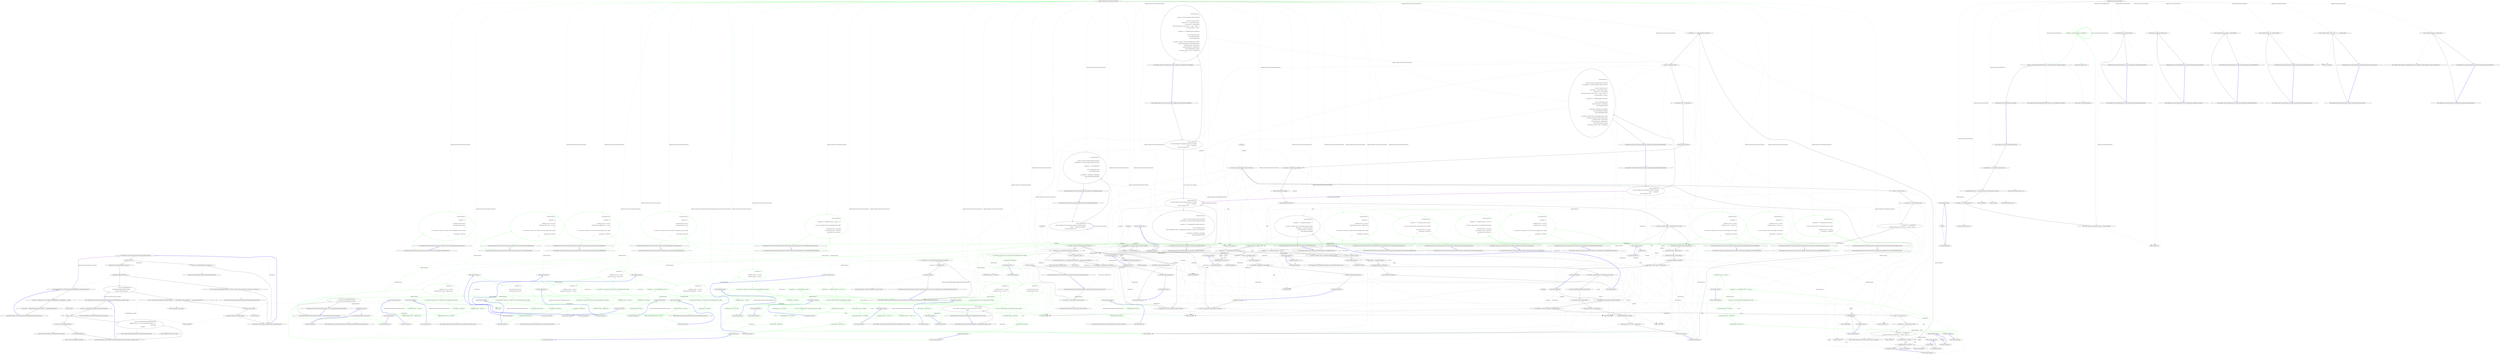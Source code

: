 digraph  {
n0 [label="Entry HangFire.SqlServer.SqlServerObjectsInstaller.Install(SqlConnection)", span="32-32", cluster="HangFire.SqlServer.SqlServerObjectsInstaller.Install(SqlConnection)"];
n1 [label="connection == null", span="34-34", cluster="HangFire.SqlServer.SqlServerObjectsInstaller.Install(SqlConnection)"];
n4 [label="!IsSqlEditionSupported(connection)", span="38-38", cluster="HangFire.SqlServer.SqlServerObjectsInstaller.Install(SqlConnection)"];
n8 [label="connection.Execute(script)", span="49-49", cluster="HangFire.SqlServer.SqlServerObjectsInstaller.Install(SqlConnection)"];
n2 [label="throw new ArgumentNullException(''connection'');", span="34-34", cluster="HangFire.SqlServer.SqlServerObjectsInstaller.Install(SqlConnection)"];
n3 [label="Log.Debug(''Start installing HangFire SQL objects...'')", span="36-36", cluster="HangFire.SqlServer.SqlServerObjectsInstaller.Install(SqlConnection)"];
n12 [label="Entry Unk.Debug", span="", cluster="Unk.Debug"];
n5 [label="throw new PlatformNotSupportedException(''The SQL Server edition of the target server is unsupported, e.g. SQL Azure.'');", span="40-40", cluster="HangFire.SqlServer.SqlServerObjectsInstaller.Install(SqlConnection)"];
n6 [label="var script = GetStringResource(\r\n                typeof(SqlServerObjectsInstaller).Assembly, \r\n                ''HangFire.SqlServer.Install.sql'')", span="43-45", cluster="HangFire.SqlServer.SqlServerObjectsInstaller.Install(SqlConnection)"];
n13 [label="Entry HangFire.SqlServer.SqlServerObjectsInstaller.IsSqlEditionSupported(SqlConnection)", span="54-54", cluster="HangFire.SqlServer.SqlServerObjectsInstaller.IsSqlEditionSupported(SqlConnection)"];
n7 [label="script = script.Replace(''SET @TARGET_SCHEMA_VERSION = 2;'', ''SET @TARGET_SCHEMA_VERSION = '' + RequiredSchemaVersion + '';'')", span="47-47", cluster="HangFire.SqlServer.SqlServerObjectsInstaller.Install(SqlConnection)"];
n15 [label="Entry HangFire.SqlServer.SqlServerObjectsInstaller.GetStringResource(System.Reflection.Assembly, string)", span="60-60", cluster="HangFire.SqlServer.SqlServerObjectsInstaller.GetStringResource(System.Reflection.Assembly, string)"];
n16 [label="Entry string.Replace(string, string)", span="0-0", cluster="string.Replace(string, string)"];
n9 [label="Log.Debug(''HangFire SQL objects installed.'')", span="51-51", cluster="HangFire.SqlServer.SqlServerObjectsInstaller.Install(SqlConnection)"];
n17 [label="Entry Unk.Execute", span="", cluster="Unk.Execute"];
n10 [label="Exit HangFire.SqlServer.SqlServerObjectsInstaller.Install(SqlConnection)", span="32-32", cluster="HangFire.SqlServer.SqlServerObjectsInstaller.Install(SqlConnection)"];
n11 [label="Entry System.ArgumentNullException.ArgumentNullException(string)", span="0-0", cluster="System.ArgumentNullException.ArgumentNullException(string)"];
n14 [label="Entry System.PlatformNotSupportedException.PlatformNotSupportedException(string)", span="0-0", cluster="System.PlatformNotSupportedException.PlatformNotSupportedException(string)"];
n18 [label="var edition = connection.Query<int>(''SELECT SERVERPROPERTY ( 'EngineEdition' )'').Single()", span="56-56", cluster="HangFire.SqlServer.SqlServerObjectsInstaller.IsSqlEditionSupported(SqlConnection)"];
n19 [label="return edition >= SqlEngineEdition.Standard && edition <= SqlEngineEdition.Express;", span="57-57", cluster="HangFire.SqlServer.SqlServerObjectsInstaller.IsSqlEditionSupported(SqlConnection)"];
n21 [label="Entry Unk.>", span="", cluster="Unk.>"];
n22 [label="Entry Unk.Single", span="", cluster="Unk.Single"];
n20 [label="Exit HangFire.SqlServer.SqlServerObjectsInstaller.IsSqlEditionSupported(SqlConnection)", span="54-54", cluster="HangFire.SqlServer.SqlServerObjectsInstaller.IsSqlEditionSupported(SqlConnection)"];
n23 [label="var stream = assembly.GetManifestResourceStream(resourceName)", span="62-62", cluster="HangFire.SqlServer.SqlServerObjectsInstaller.GetStringResource(System.Reflection.Assembly, string)"];
n25 [label="throw new InvalidOperationException(String.Format(\r\n                        ''Requested resource `{0}` was not found in the assembly `{1}`.'',\r\n                        resourceName,\r\n                        assembly));", span="66-69", cluster="HangFire.SqlServer.SqlServerObjectsInstaller.GetStringResource(System.Reflection.Assembly, string)"];
n24 [label="stream == null", span="64-64", cluster="HangFire.SqlServer.SqlServerObjectsInstaller.GetStringResource(System.Reflection.Assembly, string)"];
n29 [label="Entry System.Reflection.Assembly.GetManifestResourceStream(string)", span="0-0", cluster="System.Reflection.Assembly.GetManifestResourceStream(string)"];
n26 [label="var reader = new StreamReader(stream)", span="72-72", cluster="HangFire.SqlServer.SqlServerObjectsInstaller.GetStringResource(System.Reflection.Assembly, string)"];
n27 [label="return reader.ReadToEnd();", span="74-74", cluster="HangFire.SqlServer.SqlServerObjectsInstaller.GetStringResource(System.Reflection.Assembly, string)"];
n32 [label="Entry System.IO.StreamReader.StreamReader(System.IO.Stream)", span="0-0", cluster="System.IO.StreamReader.StreamReader(System.IO.Stream)"];
n28 [label="Exit HangFire.SqlServer.SqlServerObjectsInstaller.GetStringResource(System.Reflection.Assembly, string)", span="60-60", cluster="HangFire.SqlServer.SqlServerObjectsInstaller.GetStringResource(System.Reflection.Assembly, string)"];
n30 [label="Entry System.InvalidOperationException.InvalidOperationException(string)", span="0-0", cluster="System.InvalidOperationException.InvalidOperationException(string)"];
n31 [label="Entry string.Format(string, object, object)", span="0-0", cluster="string.Format(string, object, object)"];
n33 [label="Entry System.IO.StreamReader.ReadToEnd()", span="0-0", cluster="System.IO.StreamReader.ReadToEnd()"];
d5 [label="_stateMock = new Mock<JobState>(''SomeReason'')", span="28-28", cluster="HangFire.Tests.Client.JobClientTests.Initialize()", color=green, community=0];
d47 [label="HangFire.Tests.Client.JobClientTests", span=""];
d4 [label="_client = new JobClient(_connectionMock.Object, _creatorMock.Object)", span="27-27", cluster="HangFire.Tests.Client.JobClientTests.Initialize()"];
d6 [label="_method = new JobMethod(typeof(JobClientTests), typeof(JobClientTests).GetMethod(''Method''))", span="29-29", cluster="HangFire.Tests.Client.JobClientTests.Initialize()"];
d14 [label="Entry Mock<JobState>.cstr", span="", cluster="Mock<JobState>.cstr"];
d1 [label="_connectionMock = new Mock<IStorageConnection>()", span="23-23", cluster="HangFire.Tests.Client.JobClientTests.Initialize()"];
d2 [label="_connectionMock.Setup(x => x.Storage).Returns(new Mock<JobStorage>().Object)", span="24-24", cluster="HangFire.Tests.Client.JobClientTests.Initialize()"];
d3 [label="_creatorMock = new Mock<JobCreator>()", span="26-26", cluster="HangFire.Tests.Client.JobClientTests.Initialize()"];
d21 [label="new JobClient(null, _creatorMock.Object)", span="37-37", cluster="HangFire.Tests.Client.JobClientTests.Ctor_ThrowsAnException_WhenClientManagerIsNull()"];
d24 [label="new JobClient(_connectionMock.Object, null)", span="46-46", cluster="HangFire.Tests.Client.JobClientTests.Ctor_ThrowsAnException_WhenJobCreatorIsNull()"];
d27 [label="_client.CreateJob(null, new string[0], _stateMock.Object)", span="54-54", cluster="HangFire.Tests.Client.JobClientTests.CreateJob_ThrowsAnException_WhenJobMethodIsNull()"];
d31 [label="_client.CreateJob(_method, null, _stateMock.Object)", span="61-61", cluster="HangFire.Tests.Client.JobClientTests.CreateJob_ThrowsAnException_WhenArgumentsIsNull()"];
d34 [label="_client.CreateJob(_method, new string[0], null)", span="68-68", cluster="HangFire.Tests.Client.JobClientTests.CreateJob_ThrowsAnException_WhenStateIsNull()"];
d38 [label="_client.CreateJob(_method, new[] { ''hello'', ''3'' }, _stateMock.Object)", span="74-74", cluster="HangFire.Tests.Client.JobClientTests.CreateJob_CallsCreate_WithCorrectContext()"];
d13 [label="Entry JobClient.cstr", span="", cluster="JobClient.cstr"];
d7 [label="Exit HangFire.Tests.Client.JobClientTests.Initialize()", span="21-21", cluster="HangFire.Tests.Client.JobClientTests.Initialize()"];
d15 [label="Entry HangFire.Common.JobMethod.JobMethod(System.Type, System.Reflection.MethodInfo)", span="48-48", cluster="HangFire.Common.JobMethod.JobMethod(System.Type, System.Reflection.MethodInfo)"];
d16 [label="Entry System.Type.GetMethod(string)", span="0-0", cluster="System.Type.GetMethod(string)"];
d0 [label="Entry HangFire.Tests.Client.JobClientTests.Initialize()", span="21-21", cluster="HangFire.Tests.Client.JobClientTests.Initialize()"];
d8 [label="Entry Mock<IStorageConnection>.cstr", span="", cluster="Mock<IStorageConnection>.cstr"];
d9 [label="Entry Unk.Setup", span="", cluster="Unk.Setup"];
d10 [label="Entry Mock<JobStorage>.cstr", span="", cluster="Mock<JobStorage>.cstr"];
d11 [label="Entry Unk.Returns", span="", cluster="Unk.Returns"];
d17 [label="Entry lambda expression", span="24-24", cluster="lambda expression"];
d12 [label="Entry Mock<JobCreator>.cstr", span="", cluster="Mock<JobCreator>.cstr"];
d20 [label="Entry HangFire.Tests.Client.JobClientTests.Ctor_ThrowsAnException_WhenClientManagerIsNull()", span="34-34", cluster="HangFire.Tests.Client.JobClientTests.Ctor_ThrowsAnException_WhenClientManagerIsNull()"];
d22 [label="Exit HangFire.Tests.Client.JobClientTests.Ctor_ThrowsAnException_WhenClientManagerIsNull()", span="34-34", cluster="HangFire.Tests.Client.JobClientTests.Ctor_ThrowsAnException_WhenClientManagerIsNull()"];
d23 [label="Entry HangFire.Tests.Client.JobClientTests.Ctor_ThrowsAnException_WhenJobCreatorIsNull()", span="43-43", cluster="HangFire.Tests.Client.JobClientTests.Ctor_ThrowsAnException_WhenJobCreatorIsNull()"];
d25 [label="Exit HangFire.Tests.Client.JobClientTests.Ctor_ThrowsAnException_WhenJobCreatorIsNull()", span="43-43", cluster="HangFire.Tests.Client.JobClientTests.Ctor_ThrowsAnException_WhenJobCreatorIsNull()"];
d26 [label="Entry HangFire.Tests.Client.JobClientTests.CreateJob_ThrowsAnException_WhenJobMethodIsNull()", span="52-52", cluster="HangFire.Tests.Client.JobClientTests.CreateJob_ThrowsAnException_WhenJobMethodIsNull()"];
d28 [label="Exit HangFire.Tests.Client.JobClientTests.CreateJob_ThrowsAnException_WhenJobMethodIsNull()", span="52-52", cluster="HangFire.Tests.Client.JobClientTests.CreateJob_ThrowsAnException_WhenJobMethodIsNull()"];
d29 [label="Entry Unk.CreateJob", span="", cluster="Unk.CreateJob"];
d30 [label="Entry HangFire.Tests.Client.JobClientTests.CreateJob_ThrowsAnException_WhenArgumentsIsNull()", span="59-59", cluster="HangFire.Tests.Client.JobClientTests.CreateJob_ThrowsAnException_WhenArgumentsIsNull()"];
d32 [label="Exit HangFire.Tests.Client.JobClientTests.CreateJob_ThrowsAnException_WhenArgumentsIsNull()", span="59-59", cluster="HangFire.Tests.Client.JobClientTests.CreateJob_ThrowsAnException_WhenArgumentsIsNull()"];
d33 [label="Entry HangFire.Tests.Client.JobClientTests.CreateJob_ThrowsAnException_WhenStateIsNull()", span="66-66", cluster="HangFire.Tests.Client.JobClientTests.CreateJob_ThrowsAnException_WhenStateIsNull()"];
d35 [label="Exit HangFire.Tests.Client.JobClientTests.CreateJob_ThrowsAnException_WhenStateIsNull()", span="66-66", cluster="HangFire.Tests.Client.JobClientTests.CreateJob_ThrowsAnException_WhenStateIsNull()"];
d36 [label="Entry HangFire.Client.JobClient.CreateJob(HangFire.Common.JobMethod, string[], HangFire.Common.States.JobState)", span="75-75", cluster="HangFire.Client.JobClient.CreateJob(HangFire.Common.JobMethod, string[], HangFire.Common.States.JobState)"];
d37 [label="Entry HangFire.Tests.Client.JobClientTests.CreateJob_CallsCreate_WithCorrectContext()", span="72-72", cluster="HangFire.Tests.Client.JobClientTests.CreateJob_CallsCreate_WithCorrectContext()"];
d39 [label="Exit HangFire.Tests.Client.JobClientTests.CreateJob_CallsCreate_WithCorrectContext()", span="72-72", cluster="HangFire.Tests.Client.JobClientTests.CreateJob_CallsCreate_WithCorrectContext()"];
d19 [label="Exit lambda expression", span="24-24", cluster="lambda expression"];
d18 [label="x.Storage", span="24-24", cluster="lambda expression"];
m0_26 [label="Entry Unk.GetTestJob", span="", cluster="Unk.GetTestJob", file="WriteTransactionFacts.cs"];
m0_205 [label="Entry HangFire.SqlServer.SqlServerWriteOnlyTransaction.AddToSet(string, string)", span="153-153", cluster="HangFire.SqlServer.SqlServerWriteOnlyTransaction.AddToSet(string, string)", file="WriteTransactionFacts.cs"];
m0_12 [label="Entry Unk.UseConnection", span="", cluster="Unk.UseConnection", file="WriteTransactionFacts.cs"];
m0_256 [label="Entry HangFire.SqlServer.Tests.WriteTransactionFacts.RemoveFromSet_RemovesARecord_WithGivenKeyAndValue()", span="303-303", cluster="HangFire.SqlServer.Tests.WriteTransactionFacts.RemoveFromSet_RemovesARecord_WithGivenKeyAndValue()", file="WriteTransactionFacts.cs"];
m0_257 [label="UseConnection(sql =>\r\n            {\r\n                Commit(sql, x =>\r\n                {\r\n                    x.AddToSet(''my-key'', ''my-value'');\r\n                    x.RemoveFromSet(''my-key'', ''my-value'');\r\n                });\r\n\r\n                var recordCount = sql.Query<int>(''select count(*) from HangFire.[Set]'').Single();\r\n\r\n                Assert.Equal(0, recordCount);\r\n            })", span="305-316", cluster="HangFire.SqlServer.Tests.WriteTransactionFacts.RemoveFromSet_RemovesARecord_WithGivenKeyAndValue()", color=green, community=1, file="WriteTransactionFacts.cs"];
m0_258 [label="Exit HangFire.SqlServer.Tests.WriteTransactionFacts.RemoveFromSet_RemovesARecord_WithGivenKeyAndValue()", span="303-303", cluster="HangFire.SqlServer.Tests.WriteTransactionFacts.RemoveFromSet_RemovesARecord_WithGivenKeyAndValue()", file="WriteTransactionFacts.cs"];
m0_82 [label="Entry Unk.Equal", span="", cluster="Unk.Equal", file="WriteTransactionFacts.cs"];
m0_243 [label="Entry HangFire.SqlServer.SqlServerWriteOnlyTransaction.AddToSet(string, string, double)", span="158-158", cluster="HangFire.SqlServer.SqlServerWriteOnlyTransaction.AddToSet(string, string, double)", file="WriteTransactionFacts.cs"];
m0_93 [label="Entry Unk.SetJobState", span="", cluster="Unk.SetJobState", file="WriteTransactionFacts.cs"];
m0_192 [label="Entry HangFire.SqlServer.Tests.WriteTransactionFacts.AddToSet_AddsARecord_IfThereIsNo_SuchKeyAndValue()", span="222-222", cluster="HangFire.SqlServer.Tests.WriteTransactionFacts.AddToSet_AddsARecord_IfThereIsNo_SuchKeyAndValue()", file="WriteTransactionFacts.cs"];
m0_193 [label="UseConnection(sql =>\r\n            {\r\n                Commit(sql, x => x.AddToSet(''my-key'', ''my-value''));\r\n\r\n                var record = sql.Query(''select * from HangFire.[Set]'').Single();\r\n\r\n                Assert.Equal(''my-key'', record.Key);\r\n                Assert.Equal(''my-value'', record.Value);\r\n                Assert.Equal(0.0, record.Score, 2);\r\n            })", span="224-233", cluster="HangFire.SqlServer.Tests.WriteTransactionFacts.AddToSet_AddsARecord_IfThereIsNo_SuchKeyAndValue()", color=green, community=1, file="WriteTransactionFacts.cs"];
m0_194 [label="Exit HangFire.SqlServer.Tests.WriteTransactionFacts.AddToSet_AddsARecord_IfThereIsNo_SuchKeyAndValue()", span="222-222", cluster="HangFire.SqlServer.Tests.WriteTransactionFacts.AddToSet_AddsARecord_IfThereIsNo_SuchKeyAndValue()", file="WriteTransactionFacts.cs"];
m0_34 [label="Entry Unk.ExpireJob", span="", cluster="Unk.ExpireJob", file="WriteTransactionFacts.cs"];
m0_125 [label="Entry HangFire.SqlServer.Tests.WriteTransactionFacts.AddToQueue_AddsAJobToTheQueue()", span="139-139", cluster="HangFire.SqlServer.Tests.WriteTransactionFacts.AddToQueue_AddsAJobToTheQueue()", file="WriteTransactionFacts.cs"];
m0_126 [label="UseConnection(sql =>\r\n            {\r\n                Commit(sql, x => x.AddToQueue(''default'', ''1''));\r\n\r\n                var record = sql.Query(''select * from HangFire.JobQueue'').Single();\r\n                Assert.Equal(''1'', record.JobId.ToString());\r\n                Assert.Equal(''default'', record.Queue);\r\n                Assert.Null(record.FetchedAt);\r\n            })", span="141-149", cluster="HangFire.SqlServer.Tests.WriteTransactionFacts.AddToQueue_AddsAJobToTheQueue()", file="WriteTransactionFacts.cs"];
m0_127 [label="Exit HangFire.SqlServer.Tests.WriteTransactionFacts.AddToQueue_AddsAJobToTheQueue()", span="139-139", cluster="HangFire.SqlServer.Tests.WriteTransactionFacts.AddToQueue_AddsAJobToTheQueue()", file="WriteTransactionFacts.cs"];
m0_139 [label="Entry HangFire.SqlServer.Tests.WriteTransactionFacts.GetTestJob(IDbConnection, string)", span="152-152", cluster="HangFire.SqlServer.Tests.WriteTransactionFacts.GetTestJob(IDbConnection, string)", file="WriteTransactionFacts.cs"];
m0_140 [label="return connection\r\n                .Query(''select * from HangFire.Job where id = @id'', new { id = jobId })\r\n                .Single();", span="154-156", cluster="HangFire.SqlServer.Tests.WriteTransactionFacts.GetTestJob(IDbConnection, string)", file="WriteTransactionFacts.cs"];
m0_141 [label="Exit HangFire.SqlServer.Tests.WriteTransactionFacts.GetTestJob(IDbConnection, string)", span="152-152", cluster="HangFire.SqlServer.Tests.WriteTransactionFacts.GetTestJob(IDbConnection, string)", file="WriteTransactionFacts.cs"];
m0_22 [label="Entry Unk.Query", span="", cluster="Unk.Query", file="WriteTransactionFacts.cs"];
m0_142 [label="Entry HangFire.SqlServer.Tests.WriteTransactionFacts.IncrementCounter_AddsRecordToCounterTable_WithPositiveValue()", span="160-160", cluster="HangFire.SqlServer.Tests.WriteTransactionFacts.IncrementCounter_AddsRecordToCounterTable_WithPositiveValue()", file="WriteTransactionFacts.cs"];
m0_143 [label="UseConnection(sql =>\r\n            {\r\n                Commit(sql, x => x.IncrementCounter(''my-key''));\r\n\r\n                var record = sql.Query(''select * from HangFire.Counter'').Single();\r\n                \r\n                Assert.Equal(''my-key'', record.Key);\r\n                Assert.Equal(1, record.Value);\r\n            })", span="162-170", cluster="HangFire.SqlServer.Tests.WriteTransactionFacts.IncrementCounter_AddsRecordToCounterTable_WithPositiveValue()", color=green, community=1, file="WriteTransactionFacts.cs"];
m0_144 [label="Exit HangFire.SqlServer.Tests.WriteTransactionFacts.IncrementCounter_AddsRecordToCounterTable_WithPositiveValue()", span="160-160", cluster="HangFire.SqlServer.Tests.WriteTransactionFacts.IncrementCounter_AddsRecordToCounterTable_WithPositiveValue()", file="WriteTransactionFacts.cs"];
m0_94 [label="Entry HangFire.SqlServer.Tests.WriteTransactionFacts.AddJobState_JustAddsANewRecordInATable()", span="106-106", cluster="HangFire.SqlServer.Tests.WriteTransactionFacts.AddJobState_JustAddsANewRecordInATable()", file="WriteTransactionFacts.cs"];
m0_96 [label="UseConnection(sql =>\r\n            {\r\n                var jobId = sql.Query(arrangeSql).Single().Id.ToString();\r\n\r\n                var state = new Mock<State>();\r\n                state.Setup(x => x.Name).Returns(''State'');\r\n                state.Setup(x => x.SerializeData())\r\n                    .Returns(new Dictionary<string, string> { { ''Name'', ''Value'' } });\r\n                state.Object.Reason = ''Reason'';\r\n\r\n                Commit(sql, x => x.AddJobState(jobId, state.Object));\r\n\r\n                var job = GetTestJob(sql, jobId);\r\n                Assert.Null(job.StateName);\r\n                Assert.Null(job.StateId);\r\n\r\n                var jobState = sql.Query(''select * from HangFire.State'').Single();\r\n                Assert.Equal((string)jobId, jobState.JobId.ToString());\r\n                Assert.Equal(''State'', jobState.Name);\r\n                Assert.Equal(''Reason'', jobState.Reason);\r\n                Assert.NotNull(jobState.CreatedAt);\r\n                Assert.Equal(''{\''Name\'':\''Value\''}'', jobState.Data);\r\n            })", span="113-135", cluster="HangFire.SqlServer.Tests.WriteTransactionFacts.AddJobState_JustAddsANewRecordInATable()", file="WriteTransactionFacts.cs"];
m0_95 [label="string arrangeSql = @''\r\ninsert into HangFire.Job (InvocationData, Arguments, CreatedAt)\r\nvalues ('', '', getutcdate())\r\nselect scope_identity() as Id''", span="108-111", cluster="HangFire.SqlServer.Tests.WriteTransactionFacts.AddJobState_JustAddsANewRecordInATable()", file="WriteTransactionFacts.cs"];
m0_97 [label="Exit HangFire.SqlServer.Tests.WriteTransactionFacts.AddJobState_JustAddsANewRecordInATable()", span="106-106", cluster="HangFire.SqlServer.Tests.WriteTransactionFacts.AddJobState_JustAddsANewRecordInATable()", file="WriteTransactionFacts.cs"];
m0_298 [label="Entry System.Action<T>.Invoke(T)", span="0-0", cluster="System.Action<T>.Invoke(T)", file="WriteTransactionFacts.cs"];
m0_33 [label="Entry System.TimeSpan.FromDays(double)", span="0-0", cluster="System.TimeSpan.FromDays(double)", file="WriteTransactionFacts.cs"];
m0_179 [label="Entry HangFire.SqlServer.SqlServerWriteOnlyTransaction.DecrementCounter(string)", span="139-139", cluster="HangFire.SqlServer.SqlServerWriteOnlyTransaction.DecrementCounter(string)", file="WriteTransactionFacts.cs"];
m0_0 [label="Entry HangFire.SqlServer.Tests.WriteTransactionFacts.Ctor_ThrowsAnException_IfConnectionIsNull()", span="15-15", cluster="HangFire.SqlServer.Tests.WriteTransactionFacts.Ctor_ThrowsAnException_IfConnectionIsNull()", file="WriteTransactionFacts.cs"];
m0_1 [label="Assert.Throws<ArgumentNullException>(\r\n                () => new SqlServerWriteOnlyTransaction(null))", span="17-18", cluster="HangFire.SqlServer.Tests.WriteTransactionFacts.Ctor_ThrowsAnException_IfConnectionIsNull()", file="WriteTransactionFacts.cs"];
m0_2 [label="Exit HangFire.SqlServer.Tests.WriteTransactionFacts.Ctor_ThrowsAnException_IfConnectionIsNull()", span="15-15", cluster="HangFire.SqlServer.Tests.WriteTransactionFacts.Ctor_ThrowsAnException_IfConnectionIsNull()", file="WriteTransactionFacts.cs"];
m0_24 [label="Entry Unk.ToString", span="", cluster="Unk.ToString", file="WriteTransactionFacts.cs"];
m0_180 [label="Entry HangFire.SqlServer.Tests.WriteTransactionFacts.DecrementCounter_WithExistingKey_AddsAnotherRecord()", span="205-205", cluster="HangFire.SqlServer.Tests.WriteTransactionFacts.DecrementCounter_WithExistingKey_AddsAnotherRecord()", file="WriteTransactionFacts.cs"];
m0_181 [label="UseConnection(sql =>\r\n            {\r\n                Commit(sql, x =>\r\n                {\r\n                    x.DecrementCounter(''my-key'');\r\n                    x.DecrementCounter(''my-key'');\r\n                });\r\n\r\n                var recordCount = sql.Query<int>(''select count(*) from HangFire.Counter'').Single();\r\n\r\n                Assert.Equal(2, recordCount);\r\n            })", span="207-218", cluster="HangFire.SqlServer.Tests.WriteTransactionFacts.DecrementCounter_WithExistingKey_AddsAnotherRecord()", color=green, community=1, file="WriteTransactionFacts.cs"];
m0_182 [label="Exit HangFire.SqlServer.Tests.WriteTransactionFacts.DecrementCounter_WithExistingKey_AddsAnotherRecord()", span="205-205", cluster="HangFire.SqlServer.Tests.WriteTransactionFacts.DecrementCounter_WithExistingKey_AddsAnotherRecord()", file="WriteTransactionFacts.cs"];
m0_27 [label="Entry System.DateTime.AddDays(double)", span="0-0", cluster="System.DateTime.AddDays(double)", file="WriteTransactionFacts.cs"];
m0_124 [label="Entry Unk.AddJobState", span="", cluster="Unk.AddJobState", file="WriteTransactionFacts.cs"];
m0_48 [label="Entry Unk.NotNull", span="", cluster="Unk.NotNull", file="WriteTransactionFacts.cs"];
m0_81 [label="Entry System.Collections.Generic.Dictionary<TKey, TValue>.Dictionary()", span="0-0", cluster="System.Collections.Generic.Dictionary<TKey, TValue>.Dictionary()", file="WriteTransactionFacts.cs"];
m0_268 [label="Entry HangFire.SqlServer.SqlServerWriteOnlyTransaction.RemoveFromSet(string, string)", span="172-172", cluster="HangFire.SqlServer.SqlServerWriteOnlyTransaction.RemoveFromSet(string, string)", file="WriteTransactionFacts.cs"];
m0_78 [label="Entry Mock<State>.cstr", span="", cluster="Mock<State>.cstr", file="WriteTransactionFacts.cs"];
m0_25 [label="Entry HangFire.SqlServer.Tests.WriteTransactionFacts.Commit(SqlConnection, System.Action<HangFire.SqlServer.SqlServerWriteOnlyTransaction>)", span="361-361", cluster="HangFire.SqlServer.Tests.WriteTransactionFacts.Commit(SqlConnection, System.Action<HangFire.SqlServer.SqlServerWriteOnlyTransaction>)", file="WriteTransactionFacts.cs"];
m0_299 [label="var transaction = new SqlServerWriteOnlyTransaction(connection)", span="365-365", cluster="HangFire.SqlServer.Tests.WriteTransactionFacts.Commit(SqlConnection, System.Action<HangFire.SqlServer.SqlServerWriteOnlyTransaction>)", file="WriteTransactionFacts.cs"];
m0_300 [label="action(transaction)", span="367-367", cluster="HangFire.SqlServer.Tests.WriteTransactionFacts.Commit(SqlConnection, System.Action<HangFire.SqlServer.SqlServerWriteOnlyTransaction>)", file="WriteTransactionFacts.cs"];
m0_301 [label="transaction.Commit()", span="368-368", cluster="HangFire.SqlServer.Tests.WriteTransactionFacts.Commit(SqlConnection, System.Action<HangFire.SqlServer.SqlServerWriteOnlyTransaction>)", file="WriteTransactionFacts.cs"];
m0_302 [label="Exit HangFire.SqlServer.Tests.WriteTransactionFacts.Commit(SqlConnection, System.Action<HangFire.SqlServer.SqlServerWriteOnlyTransaction>)", span="361-361", cluster="HangFire.SqlServer.Tests.WriteTransactionFacts.Commit(SqlConnection, System.Action<HangFire.SqlServer.SqlServerWriteOnlyTransaction>)", file="WriteTransactionFacts.cs"];
m0_79 [label="Entry Unk.Setup", span="", cluster="Unk.Setup", file="WriteTransactionFacts.cs"];
m0_281 [label="Entry HangFire.SqlServer.Tests.WriteTransactionFacts.RemoveFromSet_DoesNotRemoveRecord_WithSameValue_AndDifferentKey()", span="337-337", cluster="HangFire.SqlServer.Tests.WriteTransactionFacts.RemoveFromSet_DoesNotRemoveRecord_WithSameValue_AndDifferentKey()", file="WriteTransactionFacts.cs"];
m0_282 [label="UseConnection(sql =>\r\n            {\r\n                Commit(sql, x =>\r\n                {\r\n                    x.AddToSet(''my-key'', ''my-value'');\r\n                    x.RemoveFromSet(''different-key'', ''my-value'');\r\n                });\r\n\r\n                var recordCount = sql.Query<int>(''select count(*) from HangFire.[Set]'').Single();\r\n\r\n                Assert.Equal(1, recordCount);\r\n            })", span="339-350", cluster="HangFire.SqlServer.Tests.WriteTransactionFacts.RemoveFromSet_DoesNotRemoveRecord_WithSameValue_AndDifferentKey()", color=green, community=1, file="WriteTransactionFacts.cs"];
m0_283 [label="Exit HangFire.SqlServer.Tests.WriteTransactionFacts.RemoveFromSet_DoesNotRemoveRecord_WithSameValue_AndDifferentKey()", span="337-337", cluster="HangFire.SqlServer.Tests.WriteTransactionFacts.RemoveFromSet_DoesNotRemoveRecord_WithSameValue_AndDifferentKey()", file="WriteTransactionFacts.cs"];
m0_29 [label="Entry Unk.Null", span="", cluster="Unk.Null", file="WriteTransactionFacts.cs"];
m0_155 [label="Entry HangFire.SqlServer.Tests.WriteTransactionFacts.IncrementCounter_WithExistingKey_AddsAnotherRecord()", span="174-174", cluster="HangFire.SqlServer.Tests.WriteTransactionFacts.IncrementCounter_WithExistingKey_AddsAnotherRecord()", file="WriteTransactionFacts.cs"];
m0_156 [label="UseConnection(sql =>\r\n            {\r\n                Commit(sql, x =>\r\n                {\r\n                    x.IncrementCounter(''my-key'');\r\n                    x.IncrementCounter(''my-key'');\r\n                });\r\n\r\n                var recordCount = sql.Query<int>(''select count(*) from HangFire.Counter'').Single();\r\n                \r\n                Assert.Equal(2, recordCount);\r\n            })", span="176-187", cluster="HangFire.SqlServer.Tests.WriteTransactionFacts.IncrementCounter_WithExistingKey_AddsAnotherRecord()", color=green, community=1, file="WriteTransactionFacts.cs"];
m0_157 [label="Exit HangFire.SqlServer.Tests.WriteTransactionFacts.IncrementCounter_WithExistingKey_AddsAnotherRecord()", span="174-174", cluster="HangFire.SqlServer.Tests.WriteTransactionFacts.IncrementCounter_WithExistingKey_AddsAnotherRecord()", file="WriteTransactionFacts.cs"];
m0_303 [label="Entry HangFire.SqlServer.SqlServerWriteOnlyTransaction.Commit()", span="45-45", cluster="HangFire.SqlServer.SqlServerWriteOnlyTransaction.Commit()", file="WriteTransactionFacts.cs"];
m0_89 [label="Entry Unk.SerializeData", span="", cluster="Unk.SerializeData", file="WriteTransactionFacts.cs"];
m0_230 [label="Entry HangFire.SqlServer.Tests.WriteTransactionFacts.AddToSet_WithScore_AddsARecordWithScore_WhenBothKeyAndValueAreNotExist()", span="271-271", cluster="HangFire.SqlServer.Tests.WriteTransactionFacts.AddToSet_WithScore_AddsARecordWithScore_WhenBothKeyAndValueAreNotExist()", file="WriteTransactionFacts.cs"];
m0_231 [label="UseConnection(sql =>\r\n            {\r\n                Commit(sql, x => x.AddToSet(''my-key'', ''my-value'', 3.2));\r\n\r\n                var record = sql.Query(''select * from HangFire.[Set]'').Single();\r\n\r\n                Assert.Equal(''my-key'', record.Key);\r\n                Assert.Equal(''my-value'', record.Value);\r\n                Assert.Equal(3.2, record.Score, 3);\r\n            })", span="273-282", cluster="HangFire.SqlServer.Tests.WriteTransactionFacts.AddToSet_WithScore_AddsARecordWithScore_WhenBothKeyAndValueAreNotExist()", color=green, community=1, file="WriteTransactionFacts.cs"];
m0_232 [label="Exit HangFire.SqlServer.Tests.WriteTransactionFacts.AddToSet_WithScore_AddsARecordWithScore_WhenBothKeyAndValueAreNotExist()", span="271-271", cluster="HangFire.SqlServer.Tests.WriteTransactionFacts.AddToSet_WithScore_AddsARecordWithScore_WhenBothKeyAndValueAreNotExist()", file="WriteTransactionFacts.cs"];
m0_35 [label="Entry HangFire.SqlServer.Tests.WriteTransactionFacts.PersistJob_ClearsTheJobExpirationData()", span="45-45", cluster="HangFire.SqlServer.Tests.WriteTransactionFacts.PersistJob_ClearsTheJobExpirationData()", file="WriteTransactionFacts.cs"];
m0_37 [label="UseConnection(sql =>\r\n            {\r\n                var jobId = sql.Query(arrangeSql).Single().Id.ToString();\r\n                var anotherJobId = sql.Query(arrangeSql).Single().Id.ToString();\r\n\r\n                Commit(sql, x => x.PersistJob(jobId));\r\n\r\n                var job = GetTestJob(sql, jobId);\r\n                Assert.Null(job.ExpireAt);\r\n\r\n                var anotherJob = GetTestJob(sql, anotherJobId);\r\n                Assert.NotNull(anotherJob.ExpireAt);\r\n            })", span="52-64", cluster="HangFire.SqlServer.Tests.WriteTransactionFacts.PersistJob_ClearsTheJobExpirationData()", file="WriteTransactionFacts.cs"];
m0_36 [label="string arrangeSql = @''\r\ninsert into HangFire.Job (InvocationData, Arguments, CreatedAt, ExpireAt)\r\nvalues ('', '', getutcdate(), getutcdate())\r\nselect scope_identity() as Id''", span="47-50", cluster="HangFire.SqlServer.Tests.WriteTransactionFacts.PersistJob_ClearsTheJobExpirationData()", file="WriteTransactionFacts.cs"];
m0_38 [label="Exit HangFire.SqlServer.Tests.WriteTransactionFacts.PersistJob_ClearsTheJobExpirationData()", span="45-45", cluster="HangFire.SqlServer.Tests.WriteTransactionFacts.PersistJob_ClearsTheJobExpirationData()", file="WriteTransactionFacts.cs"];
m0_115 [label="Entry lambda expression", span="118-118", cluster="lambda expression", file="WriteTransactionFacts.cs"];
m0_145 [label="Entry lambda expression", span="162-170", cluster="lambda expression", file="WriteTransactionFacts.cs"];
m0_146 [label="Commit(sql, x => x.IncrementCounter(''my-key''))", span="164-164", cluster="lambda expression", color=green, community=0, file="WriteTransactionFacts.cs"];
m0_147 [label="var record = sql.Query(''select * from HangFire.Counter'').Single()", span="166-166", cluster="lambda expression", color=green, community=0, file="WriteTransactionFacts.cs"];
m0_151 [label="Entry lambda expression", span="164-164", cluster="lambda expression", file="WriteTransactionFacts.cs"];
m0_148 [label="Assert.Equal(''my-key'', record.Key)", span="168-168", cluster="lambda expression", color=green, community=0, file="WriteTransactionFacts.cs"];
m0_149 [label="Assert.Equal(1, record.Value)", span="169-169", cluster="lambda expression", color=green, community=0, file="WriteTransactionFacts.cs"];
m0_150 [label="Exit lambda expression", span="162-170", cluster="lambda expression", file="WriteTransactionFacts.cs"];
m0_152 [label="x.IncrementCounter(''my-key'')", span="164-164", cluster="lambda expression", color=green, community=0, file="WriteTransactionFacts.cs"];
m0_153 [label="Exit lambda expression", span="164-164", cluster="lambda expression", file="WriteTransactionFacts.cs"];
m0_158 [label="Entry lambda expression", span="176-187", cluster="lambda expression", file="WriteTransactionFacts.cs"];
m0_159 [label="Commit(sql, x =>\r\n                {\r\n                    x.IncrementCounter(''my-key'');\r\n                    x.IncrementCounter(''my-key'');\r\n                })", span="178-182", cluster="lambda expression", color=green, community=1, file="WriteTransactionFacts.cs"];
m0_160 [label="var recordCount = sql.Query<int>(''select count(*) from HangFire.Counter'').Single()", span="184-184", cluster="lambda expression", color=green, community=0, file="WriteTransactionFacts.cs"];
m0_163 [label="Entry lambda expression", span="178-182", cluster="lambda expression", file="WriteTransactionFacts.cs"];
m0_161 [label="Assert.Equal(2, recordCount)", span="186-186", cluster="lambda expression", color=green, community=0, file="WriteTransactionFacts.cs"];
m0_162 [label="Exit lambda expression", span="176-187", cluster="lambda expression", file="WriteTransactionFacts.cs"];
m0_164 [label="x.IncrementCounter(''my-key'')", span="180-180", cluster="lambda expression", color=green, community=0, file="WriteTransactionFacts.cs"];
m0_165 [label="x.IncrementCounter(''my-key'')", span="181-181", cluster="lambda expression", color=green, community=0, file="WriteTransactionFacts.cs"];
m0_166 [label="Exit lambda expression", span="178-182", cluster="lambda expression", file="WriteTransactionFacts.cs"];
m0_170 [label="Entry lambda expression", span="193-201", cluster="lambda expression", file="WriteTransactionFacts.cs"];
m0_171 [label="Commit(sql, x => x.DecrementCounter(''my-key''))", span="195-195", cluster="lambda expression", color=green, community=0, file="WriteTransactionFacts.cs"];
m0_172 [label="var record = sql.Query(''select * from HangFire.Counter'').Single()", span="197-197", cluster="lambda expression", color=green, community=0, file="WriteTransactionFacts.cs"];
m0_176 [label="Entry lambda expression", span="195-195", cluster="lambda expression", file="WriteTransactionFacts.cs"];
m0_173 [label="Assert.Equal(''my-key'', record.Key)", span="199-199", cluster="lambda expression", color=green, community=0, file="WriteTransactionFacts.cs"];
m0_174 [label="Assert.Equal(-1, record.Value)", span="200-200", cluster="lambda expression", color=green, community=0, file="WriteTransactionFacts.cs"];
m0_175 [label="Exit lambda expression", span="193-201", cluster="lambda expression", file="WriteTransactionFacts.cs"];
m0_177 [label="x.DecrementCounter(''my-key'')", span="195-195", cluster="lambda expression", color=green, community=0, file="WriteTransactionFacts.cs"];
m0_178 [label="Exit lambda expression", span="195-195", cluster="lambda expression", file="WriteTransactionFacts.cs"];
m0_183 [label="Entry lambda expression", span="207-218", cluster="lambda expression", file="WriteTransactionFacts.cs"];
m0_184 [label="Commit(sql, x =>\r\n                {\r\n                    x.DecrementCounter(''my-key'');\r\n                    x.DecrementCounter(''my-key'');\r\n                })", span="209-213", cluster="lambda expression", color=green, community=1, file="WriteTransactionFacts.cs"];
m0_185 [label="var recordCount = sql.Query<int>(''select count(*) from HangFire.Counter'').Single()", span="215-215", cluster="lambda expression", color=green, community=0, file="WriteTransactionFacts.cs"];
m0_188 [label="Entry lambda expression", span="209-213", cluster="lambda expression", file="WriteTransactionFacts.cs"];
m0_186 [label="Assert.Equal(2, recordCount)", span="217-217", cluster="lambda expression", color=green, community=0, file="WriteTransactionFacts.cs"];
m0_187 [label="Exit lambda expression", span="207-218", cluster="lambda expression", file="WriteTransactionFacts.cs"];
m0_189 [label="x.DecrementCounter(''my-key'')", span="211-211", cluster="lambda expression", color=green, community=0, file="WriteTransactionFacts.cs"];
m0_190 [label="x.DecrementCounter(''my-key'')", span="212-212", cluster="lambda expression", color=green, community=1, file="WriteTransactionFacts.cs"];
m0_191 [label="Exit lambda expression", span="209-213", cluster="lambda expression", file="WriteTransactionFacts.cs"];
m0_195 [label="Entry lambda expression", span="224-233", cluster="lambda expression", file="WriteTransactionFacts.cs"];
m0_196 [label="Commit(sql, x => x.AddToSet(''my-key'', ''my-value''))", span="226-226", cluster="lambda expression", color=green, community=0, file="WriteTransactionFacts.cs"];
m0_197 [label="var record = sql.Query(''select * from HangFire.[Set]'').Single()", span="228-228", cluster="lambda expression", color=green, community=0, file="WriteTransactionFacts.cs"];
m0_202 [label="Entry lambda expression", span="226-226", cluster="lambda expression", file="WriteTransactionFacts.cs"];
m0_198 [label="Assert.Equal(''my-key'', record.Key)", span="230-230", cluster="lambda expression", color=green, community=0, file="WriteTransactionFacts.cs"];
m0_199 [label="Assert.Equal(''my-value'', record.Value)", span="231-231", cluster="lambda expression", color=green, community=0, file="WriteTransactionFacts.cs"];
m0_200 [label="Assert.Equal(0.0, record.Score, 2)", span="232-232", cluster="lambda expression", color=green, community=0, file="WriteTransactionFacts.cs"];
m0_201 [label="Exit lambda expression", span="224-233", cluster="lambda expression", file="WriteTransactionFacts.cs"];
m0_203 [label="x.AddToSet(''my-key'', ''my-value'')", span="226-226", cluster="lambda expression", color=green, community=0, file="WriteTransactionFacts.cs"];
m0_204 [label="Exit lambda expression", span="226-226", cluster="lambda expression", file="WriteTransactionFacts.cs"];
m0_209 [label="Entry lambda expression", span="239-250", cluster="lambda expression", file="WriteTransactionFacts.cs"];
m0_210 [label="Commit(sql, x =>\r\n                {\r\n                    x.AddToSet(''my-key'', ''my-value'');\r\n                    x.AddToSet(''my-key'', ''another-value'');\r\n                })", span="241-245", cluster="lambda expression", color=green, community=1, file="WriteTransactionFacts.cs"];
m0_211 [label="var recordCount = sql.Query<int>(''select count(*) from HangFire.[Set]'').Single()", span="247-247", cluster="lambda expression", color=green, community=0, file="WriteTransactionFacts.cs"];
m0_214 [label="Entry lambda expression", span="241-245", cluster="lambda expression", file="WriteTransactionFacts.cs"];
m0_212 [label="Assert.Equal(2, recordCount)", span="249-249", cluster="lambda expression", color=green, community=0, file="WriteTransactionFacts.cs"];
m0_213 [label="Exit lambda expression", span="239-250", cluster="lambda expression", file="WriteTransactionFacts.cs"];
m0_215 [label="x.AddToSet(''my-key'', ''my-value'')", span="243-243", cluster="lambda expression", color=green, community=0, file="WriteTransactionFacts.cs"];
m0_216 [label="x.AddToSet(''my-key'', ''another-value'')", span="244-244", cluster="lambda expression", color=green, community=0, file="WriteTransactionFacts.cs"];
m0_217 [label="Exit lambda expression", span="241-245", cluster="lambda expression", file="WriteTransactionFacts.cs"];
m0_221 [label="Entry lambda expression", span="256-267", cluster="lambda expression", file="WriteTransactionFacts.cs"];
m0_222 [label="Commit(sql, x =>\r\n                {\r\n                    x.AddToSet(''my-key'', ''my-value'');\r\n                    x.AddToSet(''my-key'', ''my-value'');\r\n                })", span="258-262", cluster="lambda expression", color=green, community=1, file="WriteTransactionFacts.cs"];
m0_223 [label="var recordCount = sql.Query<int>(''select count(*) from HangFire.[Set]'').Single()", span="264-264", cluster="lambda expression", color=green, community=0, file="WriteTransactionFacts.cs"];
m0_226 [label="Entry lambda expression", span="258-262", cluster="lambda expression", file="WriteTransactionFacts.cs"];
m0_224 [label="Assert.Equal(1, recordCount)", span="266-266", cluster="lambda expression", color=green, community=0, file="WriteTransactionFacts.cs"];
m0_225 [label="Exit lambda expression", span="256-267", cluster="lambda expression", file="WriteTransactionFacts.cs"];
m0_227 [label="x.AddToSet(''my-key'', ''my-value'')", span="260-260", cluster="lambda expression", color=green, community=0, file="WriteTransactionFacts.cs"];
m0_228 [label="x.AddToSet(''my-key'', ''my-value'')", span="261-261", cluster="lambda expression", color=green, community=1, file="WriteTransactionFacts.cs"];
m0_229 [label="Exit lambda expression", span="258-262", cluster="lambda expression", file="WriteTransactionFacts.cs"];
m0_233 [label="Entry lambda expression", span="273-282", cluster="lambda expression", file="WriteTransactionFacts.cs"];
m0_234 [label="Commit(sql, x => x.AddToSet(''my-key'', ''my-value'', 3.2))", span="275-275", cluster="lambda expression", color=green, community=0, file="WriteTransactionFacts.cs"];
m0_235 [label="var record = sql.Query(''select * from HangFire.[Set]'').Single()", span="277-277", cluster="lambda expression", color=green, community=0, file="WriteTransactionFacts.cs"];
m0_240 [label="Entry lambda expression", span="275-275", cluster="lambda expression", file="WriteTransactionFacts.cs"];
m0_236 [label="Assert.Equal(''my-key'', record.Key)", span="279-279", cluster="lambda expression", color=green, community=0, file="WriteTransactionFacts.cs"];
m0_237 [label="Assert.Equal(''my-value'', record.Value)", span="280-280", cluster="lambda expression", color=green, community=0, file="WriteTransactionFacts.cs"];
m0_238 [label="Assert.Equal(3.2, record.Score, 3)", span="281-281", cluster="lambda expression", color=green, community=0, file="WriteTransactionFacts.cs"];
m0_239 [label="Exit lambda expression", span="273-282", cluster="lambda expression", file="WriteTransactionFacts.cs"];
m0_241 [label="x.AddToSet(''my-key'', ''my-value'', 3.2)", span="275-275", cluster="lambda expression", color=green, community=0, file="WriteTransactionFacts.cs"];
m0_242 [label="Exit lambda expression", span="275-275", cluster="lambda expression", file="WriteTransactionFacts.cs"];
m0_247 [label="Entry lambda expression", span="288-299", cluster="lambda expression", file="WriteTransactionFacts.cs"];
m0_248 [label="Commit(sql, x =>\r\n                {\r\n                    x.AddToSet(''my-key'', ''my-value'');\r\n                    x.AddToSet(''my-key'', ''my-value'', 3.2);\r\n                })", span="290-294", cluster="lambda expression", color=green, community=1, file="WriteTransactionFacts.cs"];
m0_249 [label="var record = sql.Query(''select * from HangFire.[Set]'').Single()", span="296-296", cluster="lambda expression", color=green, community=0, file="WriteTransactionFacts.cs"];
m0_252 [label="Entry lambda expression", span="290-294", cluster="lambda expression", file="WriteTransactionFacts.cs"];
m0_250 [label="Assert.Equal(3.2, record.Score, 3)", span="298-298", cluster="lambda expression", color=green, community=0, file="WriteTransactionFacts.cs"];
m0_251 [label="Exit lambda expression", span="288-299", cluster="lambda expression", file="WriteTransactionFacts.cs"];
m0_253 [label="x.AddToSet(''my-key'', ''my-value'')", span="292-292", cluster="lambda expression", color=green, community=0, file="WriteTransactionFacts.cs"];
m0_254 [label="x.AddToSet(''my-key'', ''my-value'', 3.2)", span="293-293", cluster="lambda expression", color=green, community=0, file="WriteTransactionFacts.cs"];
m0_255 [label="Exit lambda expression", span="290-294", cluster="lambda expression", file="WriteTransactionFacts.cs"];
m0_259 [label="Entry lambda expression", span="305-316", cluster="lambda expression", file="WriteTransactionFacts.cs"];
m0_260 [label="Commit(sql, x =>\r\n                {\r\n                    x.AddToSet(''my-key'', ''my-value'');\r\n                    x.RemoveFromSet(''my-key'', ''my-value'');\r\n                })", span="307-311", cluster="lambda expression", color=green, community=1, file="WriteTransactionFacts.cs"];
m0_261 [label="var recordCount = sql.Query<int>(''select count(*) from HangFire.[Set]'').Single()", span="313-313", cluster="lambda expression", color=green, community=0, file="WriteTransactionFacts.cs"];
m0_264 [label="Entry lambda expression", span="307-311", cluster="lambda expression", file="WriteTransactionFacts.cs"];
m0_262 [label="Assert.Equal(0, recordCount)", span="315-315", cluster="lambda expression", color=green, community=0, file="WriteTransactionFacts.cs"];
m0_263 [label="Exit lambda expression", span="305-316", cluster="lambda expression", file="WriteTransactionFacts.cs"];
m0_265 [label="x.AddToSet(''my-key'', ''my-value'')", span="309-309", cluster="lambda expression", color=green, community=0, file="WriteTransactionFacts.cs"];
m0_266 [label="x.RemoveFromSet(''my-key'', ''my-value'')", span="310-310", cluster="lambda expression", color=green, community=0, file="WriteTransactionFacts.cs"];
m0_267 [label="Exit lambda expression", span="307-311", cluster="lambda expression", file="WriteTransactionFacts.cs"];
m0_272 [label="Entry lambda expression", span="322-333", cluster="lambda expression", file="WriteTransactionFacts.cs"];
m0_273 [label="Commit(sql, x =>\r\n                {\r\n                    x.AddToSet(''my-key'', ''my-value'');\r\n                    x.RemoveFromSet(''my-key'', ''different-value'');\r\n                })", span="324-328", cluster="lambda expression", color=green, community=1, file="WriteTransactionFacts.cs"];
m0_274 [label="var recordCount = sql.Query<int>(''select count(*) from HangFire.[Set]'').Single()", span="330-330", cluster="lambda expression", color=green, community=0, file="WriteTransactionFacts.cs"];
m0_277 [label="Entry lambda expression", span="324-328", cluster="lambda expression", file="WriteTransactionFacts.cs"];
m0_275 [label="Assert.Equal(1, recordCount)", span="332-332", cluster="lambda expression", color=green, community=0, file="WriteTransactionFacts.cs"];
m0_276 [label="Exit lambda expression", span="322-333", cluster="lambda expression", file="WriteTransactionFacts.cs"];
m0_278 [label="x.AddToSet(''my-key'', ''my-value'')", span="326-326", cluster="lambda expression", color=green, community=0, file="WriteTransactionFacts.cs"];
m0_279 [label="x.RemoveFromSet(''my-key'', ''different-value'')", span="327-327", cluster="lambda expression", color=green, community=0, file="WriteTransactionFacts.cs"];
m0_280 [label="Exit lambda expression", span="324-328", cluster="lambda expression", file="WriteTransactionFacts.cs"];
m0_284 [label="Entry lambda expression", span="339-350", cluster="lambda expression", file="WriteTransactionFacts.cs"];
m0_285 [label="Commit(sql, x =>\r\n                {\r\n                    x.AddToSet(''my-key'', ''my-value'');\r\n                    x.RemoveFromSet(''different-key'', ''my-value'');\r\n                })", span="341-345", cluster="lambda expression", color=green, community=1, file="WriteTransactionFacts.cs"];
m0_286 [label="var recordCount = sql.Query<int>(''select count(*) from HangFire.[Set]'').Single()", span="347-347", cluster="lambda expression", color=green, community=0, file="WriteTransactionFacts.cs"];
m0_289 [label="Entry lambda expression", span="341-345", cluster="lambda expression", file="WriteTransactionFacts.cs"];
m0_287 [label="Assert.Equal(1, recordCount)", span="349-349", cluster="lambda expression", color=green, community=0, file="WriteTransactionFacts.cs"];
m0_288 [label="Exit lambda expression", span="339-350", cluster="lambda expression", file="WriteTransactionFacts.cs"];
m0_290 [label="x.AddToSet(''my-key'', ''my-value'')", span="343-343", cluster="lambda expression", color=green, community=0, file="WriteTransactionFacts.cs"];
m0_291 [label="x.RemoveFromSet(''different-key'', ''my-value'')", span="344-344", cluster="lambda expression", color=green, community=0, file="WriteTransactionFacts.cs"];
m0_292 [label="Exit lambda expression", span="341-345", cluster="lambda expression", file="WriteTransactionFacts.cs"];
m0_16 [label="Commit(sql, x => x.ExpireJob(jobId, TimeSpan.FromDays(1)))", span="34-34", cluster="lambda expression", file="WriteTransactionFacts.cs"];
m0_17 [label="var job = GetTestJob(sql, jobId)", span="36-36", cluster="lambda expression", file="WriteTransactionFacts.cs"];
m0_19 [label="var anotherJob = GetTestJob(sql, anotherJobId)", span="39-39", cluster="lambda expression", file="WriteTransactionFacts.cs"];
m0_42 [label="Commit(sql, x => x.PersistJob(jobId))", span="57-57", cluster="lambda expression", file="WriteTransactionFacts.cs"];
m0_43 [label="var job = GetTestJob(sql, jobId)", span="59-59", cluster="lambda expression", file="WriteTransactionFacts.cs"];
m0_45 [label="var anotherJob = GetTestJob(sql, anotherJobId)", span="62-62", cluster="lambda expression", file="WriteTransactionFacts.cs"];
m0_64 [label="Commit(sql, x => x.SetJobState(jobId, state.Object))", span="86-86", cluster="lambda expression", file="WriteTransactionFacts.cs"];
m0_65 [label="var job = GetTestJob(sql, jobId)", span="88-88", cluster="lambda expression", file="WriteTransactionFacts.cs"];
m0_68 [label="var anotherJob = GetTestJob(sql, anotherJobId)", span="92-92", cluster="lambda expression", file="WriteTransactionFacts.cs"];
m0_104 [label="Commit(sql, x => x.AddJobState(jobId, state.Object))", span="123-123", cluster="lambda expression", file="WriteTransactionFacts.cs"];
m0_105 [label="var job = GetTestJob(sql, jobId)", span="125-125", cluster="lambda expression", file="WriteTransactionFacts.cs"];
m0_129 [label="Commit(sql, x => x.AddToQueue(''default'', ''1''))", span="143-143", cluster="lambda expression", file="WriteTransactionFacts.cs"];
m0_14 [label="var jobId = sql.Query(arrangeSql).Single().Id.ToString()", span="31-31", cluster="lambda expression", file="WriteTransactionFacts.cs"];
m0_15 [label="var anotherJobId = sql.Query(arrangeSql).Single().Id.ToString()", span="32-32", cluster="lambda expression", file="WriteTransactionFacts.cs"];
m0_40 [label="var jobId = sql.Query(arrangeSql).Single().Id.ToString()", span="54-54", cluster="lambda expression", file="WriteTransactionFacts.cs"];
m0_41 [label="var anotherJobId = sql.Query(arrangeSql).Single().Id.ToString()", span="55-55", cluster="lambda expression", file="WriteTransactionFacts.cs"];
m0_58 [label="var jobId = sql.Query(arrangeSql).Single().Id.ToString()", span="77-77", cluster="lambda expression", file="WriteTransactionFacts.cs"];
m0_59 [label="var anotherJobId = sql.Query(arrangeSql).Single().Id.ToString()", span="78-78", cluster="lambda expression", file="WriteTransactionFacts.cs"];
m0_71 [label="var jobState = sql.Query(''select * from HangFire.State'').Single()", span="96-96", cluster="lambda expression", file="WriteTransactionFacts.cs"];
m0_99 [label="var jobId = sql.Query(arrangeSql).Single().Id.ToString()", span="115-115", cluster="lambda expression", file="WriteTransactionFacts.cs"];
m0_108 [label="var jobState = sql.Query(''select * from HangFire.State'').Single()", span="129-129", cluster="lambda expression", file="WriteTransactionFacts.cs"];
m0_130 [label="var record = sql.Query(''select * from HangFire.JobQueue'').Single()", span="145-145", cluster="lambda expression", file="WriteTransactionFacts.cs"];
m0_72 [label="Assert.Equal((string)jobId, jobState.JobId.ToString())", span="97-97", cluster="lambda expression", file="WriteTransactionFacts.cs"];
m0_66 [label="Assert.Equal(''State'', job.StateName)", span="89-89", cluster="lambda expression", file="WriteTransactionFacts.cs"];
m0_73 [label="Assert.Equal(''State'', jobState.Name)", span="98-98", cluster="lambda expression", file="WriteTransactionFacts.cs"];
m0_74 [label="Assert.Equal(''Reason'', jobState.Reason)", span="99-99", cluster="lambda expression", file="WriteTransactionFacts.cs"];
m0_76 [label="Assert.Equal(''{\''Name\'':\''Value\''}'', jobState.Data)", span="101-101", cluster="lambda expression", file="WriteTransactionFacts.cs"];
m0_109 [label="Assert.Equal((string)jobId, jobState.JobId.ToString())", span="130-130", cluster="lambda expression", file="WriteTransactionFacts.cs"];
m0_110 [label="Assert.Equal(''State'', jobState.Name)", span="131-131", cluster="lambda expression", file="WriteTransactionFacts.cs"];
m0_111 [label="Assert.Equal(''Reason'', jobState.Reason)", span="132-132", cluster="lambda expression", file="WriteTransactionFacts.cs"];
m0_113 [label="Assert.Equal(''{\''Name\'':\''Value\''}'', jobState.Data)", span="134-134", cluster="lambda expression", file="WriteTransactionFacts.cs"];
m0_131 [label="Assert.Equal(''1'', record.JobId.ToString())", span="146-146", cluster="lambda expression", file="WriteTransactionFacts.cs"];
m0_132 [label="Assert.Equal(''default'', record.Queue)", span="147-147", cluster="lambda expression", file="WriteTransactionFacts.cs"];
m0_13 [label="Entry lambda expression", span="29-41", cluster="lambda expression", file="WriteTransactionFacts.cs"];
m0_30 [label="Entry lambda expression", span="34-34", cluster="lambda expression", file="WriteTransactionFacts.cs"];
m0_18 [label="Assert.True(DateTime.UtcNow < job.ExpireAt && job.ExpireAt < DateTime.UtcNow.AddDays(1))", span="37-37", cluster="lambda expression", file="WriteTransactionFacts.cs"];
m0_20 [label="Assert.Null(anotherJob.ExpireAt)", span="40-40", cluster="lambda expression", file="WriteTransactionFacts.cs"];
m0_39 [label="Entry lambda expression", span="52-64", cluster="lambda expression", file="WriteTransactionFacts.cs"];
m0_49 [label="Entry lambda expression", span="57-57", cluster="lambda expression", file="WriteTransactionFacts.cs"];
m0_44 [label="Assert.Null(job.ExpireAt)", span="60-60", cluster="lambda expression", file="WriteTransactionFacts.cs"];
m0_46 [label="Assert.NotNull(anotherJob.ExpireAt)", span="63-63", cluster="lambda expression", file="WriteTransactionFacts.cs"];
m0_57 [label="Entry lambda expression", span="75-102", cluster="lambda expression", file="WriteTransactionFacts.cs"];
m0_63 [label="state.Object.Reason = ''Reason''", span="84-84", cluster="lambda expression", file="WriteTransactionFacts.cs"];
m0_90 [label="Entry lambda expression", span="86-86", cluster="lambda expression", file="WriteTransactionFacts.cs"];
m0_67 [label="Assert.NotNull(job.StateId)", span="90-90", cluster="lambda expression", file="WriteTransactionFacts.cs"];
m0_69 [label="Assert.Null(anotherJob.StateName)", span="93-93", cluster="lambda expression", file="WriteTransactionFacts.cs"];
m0_70 [label="Assert.Null(anotherJob.StateId)", span="94-94", cluster="lambda expression", file="WriteTransactionFacts.cs"];
m0_98 [label="Entry lambda expression", span="113-135", cluster="lambda expression", file="WriteTransactionFacts.cs"];
m0_103 [label="state.Object.Reason = ''Reason''", span="121-121", cluster="lambda expression", file="WriteTransactionFacts.cs"];
m0_121 [label="Entry lambda expression", span="123-123", cluster="lambda expression", file="WriteTransactionFacts.cs"];
m0_106 [label="Assert.Null(job.StateName)", span="126-126", cluster="lambda expression", file="WriteTransactionFacts.cs"];
m0_107 [label="Assert.Null(job.StateId)", span="127-127", cluster="lambda expression", file="WriteTransactionFacts.cs"];
m0_128 [label="Entry lambda expression", span="141-149", cluster="lambda expression", file="WriteTransactionFacts.cs"];
m0_135 [label="Entry lambda expression", span="143-143", cluster="lambda expression", file="WriteTransactionFacts.cs"];
m0_31 [label="x.ExpireJob(jobId, TimeSpan.FromDays(1))", span="34-34", cluster="lambda expression", file="WriteTransactionFacts.cs"];
m0_50 [label="x.PersistJob(jobId)", span="57-57", cluster="lambda expression", file="WriteTransactionFacts.cs"];
m0_91 [label="x.SetJobState(jobId, state.Object)", span="86-86", cluster="lambda expression", file="WriteTransactionFacts.cs"];
m0_60 [label="var state = new Mock<State>()", span="80-80", cluster="lambda expression", file="WriteTransactionFacts.cs"];
m0_75 [label="Assert.NotNull(jobState.CreatedAt)", span="100-100", cluster="lambda expression", file="WriteTransactionFacts.cs"];
m0_100 [label="var state = new Mock<State>()", span="117-117", cluster="lambda expression", file="WriteTransactionFacts.cs"];
m0_122 [label="x.AddJobState(jobId, state.Object)", span="123-123", cluster="lambda expression", file="WriteTransactionFacts.cs"];
m0_112 [label="Assert.NotNull(jobState.CreatedAt)", span="133-133", cluster="lambda expression", file="WriteTransactionFacts.cs"];
m0_133 [label="Assert.Null(record.FetchedAt)", span="148-148", cluster="lambda expression", file="WriteTransactionFacts.cs"];
m0_77 [label="Exit lambda expression", span="75-102", cluster="lambda expression", file="WriteTransactionFacts.cs"];
m0_114 [label="Exit lambda expression", span="113-135", cluster="lambda expression", file="WriteTransactionFacts.cs"];
m0_4 [label="Entry lambda expression", span="18-18", cluster="lambda expression", file="WriteTransactionFacts.cs"];
m0_21 [label="Exit lambda expression", span="29-41", cluster="lambda expression", file="WriteTransactionFacts.cs"];
m0_32 [label="Exit lambda expression", span="34-34", cluster="lambda expression", file="WriteTransactionFacts.cs"];
m0_47 [label="Exit lambda expression", span="52-64", cluster="lambda expression", file="WriteTransactionFacts.cs"];
m0_51 [label="Exit lambda expression", span="57-57", cluster="lambda expression", file="WriteTransactionFacts.cs"];
m0_62 [label="state.Setup(x => x.SerializeData())\r\n                    .Returns(new Dictionary<string, string> { { ''Name'', ''Value'' } })", span="82-83", cluster="lambda expression", file="WriteTransactionFacts.cs"];
m0_92 [label="Exit lambda expression", span="86-86", cluster="lambda expression", file="WriteTransactionFacts.cs"];
m0_102 [label="state.Setup(x => x.SerializeData())\r\n                    .Returns(new Dictionary<string, string> { { ''Name'', ''Value'' } })", span="119-120", cluster="lambda expression", file="WriteTransactionFacts.cs"];
m0_123 [label="Exit lambda expression", span="123-123", cluster="lambda expression", file="WriteTransactionFacts.cs"];
m0_134 [label="Exit lambda expression", span="141-149", cluster="lambda expression", file="WriteTransactionFacts.cs"];
m0_137 [label="Exit lambda expression", span="143-143", cluster="lambda expression", file="WriteTransactionFacts.cs"];
m0_136 [label="x.AddToQueue(''default'', ''1'')", span="143-143", cluster="lambda expression", file="WriteTransactionFacts.cs"];
m0_5 [label="new SqlServerWriteOnlyTransaction(null)", span="18-18", cluster="lambda expression", file="WriteTransactionFacts.cs"];
m0_61 [label="state.Setup(x => x.Name).Returns(''State'')", span="81-81", cluster="lambda expression", file="WriteTransactionFacts.cs"];
m0_101 [label="state.Setup(x => x.Name).Returns(''State'')", span="118-118", cluster="lambda expression", file="WriteTransactionFacts.cs"];
m0_6 [label="Exit lambda expression", span="18-18", cluster="lambda expression", file="WriteTransactionFacts.cs"];
m0_86 [label="Entry lambda expression", span="82-82", cluster="lambda expression", file="WriteTransactionFacts.cs"];
m0_118 [label="Entry lambda expression", span="119-119", cluster="lambda expression", file="WriteTransactionFacts.cs"];
m0_83 [label="Entry lambda expression", span="81-81", cluster="lambda expression", file="WriteTransactionFacts.cs"];
m0_88 [label="Exit lambda expression", span="82-82", cluster="lambda expression", file="WriteTransactionFacts.cs"];
m0_87 [label="x.SerializeData()", span="82-82", cluster="lambda expression", file="WriteTransactionFacts.cs"];
m0_120 [label="Exit lambda expression", span="119-119", cluster="lambda expression", file="WriteTransactionFacts.cs"];
m0_119 [label="x.SerializeData()", span="119-119", cluster="lambda expression", file="WriteTransactionFacts.cs"];
m0_85 [label="Exit lambda expression", span="81-81", cluster="lambda expression", file="WriteTransactionFacts.cs"];
m0_84 [label="x.Name", span="81-81", cluster="lambda expression", file="WriteTransactionFacts.cs"];
m0_116 [label="x.Name", span="118-118", cluster="lambda expression", file="WriteTransactionFacts.cs"];
m0_117 [label="Exit lambda expression", span="118-118", cluster="lambda expression", file="WriteTransactionFacts.cs"];
m0_269 [label="Entry HangFire.SqlServer.Tests.WriteTransactionFacts.RemoveFromSet_DoesNotRemoveRecord_WithSameKey_AndDifferentValue()", span="320-320", cluster="HangFire.SqlServer.Tests.WriteTransactionFacts.RemoveFromSet_DoesNotRemoveRecord_WithSameKey_AndDifferentValue()", file="WriteTransactionFacts.cs"];
m0_270 [label="UseConnection(sql =>\r\n            {\r\n                Commit(sql, x =>\r\n                {\r\n                    x.AddToSet(''my-key'', ''my-value'');\r\n                    x.RemoveFromSet(''my-key'', ''different-value'');\r\n                });\r\n\r\n                var recordCount = sql.Query<int>(''select count(*) from HangFire.[Set]'').Single();\r\n\r\n                Assert.Equal(1, recordCount);\r\n            })", span="322-333", cluster="HangFire.SqlServer.Tests.WriteTransactionFacts.RemoveFromSet_DoesNotRemoveRecord_WithSameKey_AndDifferentValue()", color=green, community=1, file="WriteTransactionFacts.cs"];
m0_271 [label="Exit HangFire.SqlServer.Tests.WriteTransactionFacts.RemoveFromSet_DoesNotRemoveRecord_WithSameKey_AndDifferentValue()", span="320-320", cluster="HangFire.SqlServer.Tests.WriteTransactionFacts.RemoveFromSet_DoesNotRemoveRecord_WithSameKey_AndDifferentValue()", file="WriteTransactionFacts.cs"];
m0_218 [label="Entry HangFire.SqlServer.Tests.WriteTransactionFacts.AddToSet_DoesNotAddARecord_WhenBothKeyAndValueAreExist()", span="254-254", cluster="HangFire.SqlServer.Tests.WriteTransactionFacts.AddToSet_DoesNotAddARecord_WhenBothKeyAndValueAreExist()", file="WriteTransactionFacts.cs"];
m0_219 [label="UseConnection(sql =>\r\n            {\r\n                Commit(sql, x =>\r\n                {\r\n                    x.AddToSet(''my-key'', ''my-value'');\r\n                    x.AddToSet(''my-key'', ''my-value'');\r\n                });\r\n\r\n                var recordCount = sql.Query<int>(''select count(*) from HangFire.[Set]'').Single();\r\n                \r\n                Assert.Equal(1, recordCount);\r\n            })", span="256-267", cluster="HangFire.SqlServer.Tests.WriteTransactionFacts.AddToSet_DoesNotAddARecord_WhenBothKeyAndValueAreExist()", color=green, community=1, file="WriteTransactionFacts.cs"];
m0_220 [label="Exit HangFire.SqlServer.Tests.WriteTransactionFacts.AddToSet_DoesNotAddARecord_WhenBothKeyAndValueAreExist()", span="254-254", cluster="HangFire.SqlServer.Tests.WriteTransactionFacts.AddToSet_DoesNotAddARecord_WhenBothKeyAndValueAreExist()", file="WriteTransactionFacts.cs"];
m0_293 [label="Entry HangFire.SqlServer.Tests.WriteTransactionFacts.UseConnection(System.Action<SqlConnection>)", span="353-353", cluster="HangFire.SqlServer.Tests.WriteTransactionFacts.UseConnection(System.Action<SqlConnection>)", file="WriteTransactionFacts.cs"];
m0_295 [label="action(connection)", span="357-357", cluster="HangFire.SqlServer.Tests.WriteTransactionFacts.UseConnection(System.Action<SqlConnection>)", file="WriteTransactionFacts.cs"];
m0_294 [label="var connection = ConnectionUtils.CreateConnection()", span="355-355", cluster="HangFire.SqlServer.Tests.WriteTransactionFacts.UseConnection(System.Action<SqlConnection>)", file="WriteTransactionFacts.cs"];
m0_296 [label="Exit HangFire.SqlServer.Tests.WriteTransactionFacts.UseConnection(System.Action<SqlConnection>)", span="353-353", cluster="HangFire.SqlServer.Tests.WriteTransactionFacts.UseConnection(System.Action<SqlConnection>)", file="WriteTransactionFacts.cs"];
m0_7 [label="Entry HangFire.SqlServer.SqlServerWriteOnlyTransaction.SqlServerWriteOnlyTransaction(SqlConnection)", span="34-34", cluster="HangFire.SqlServer.SqlServerWriteOnlyTransaction.SqlServerWriteOnlyTransaction(SqlConnection)", file="WriteTransactionFacts.cs"];
m0_23 [label="Entry Unk.Single", span="", cluster="Unk.Single", file="WriteTransactionFacts.cs"];
m0_8 [label="Entry HangFire.SqlServer.Tests.WriteTransactionFacts.ExpireJob_SetsJobExpirationData()", span="22-22", cluster="HangFire.SqlServer.Tests.WriteTransactionFacts.ExpireJob_SetsJobExpirationData()", file="WriteTransactionFacts.cs"];
m0_10 [label="UseConnection(sql =>\r\n            {\r\n                var jobId = sql.Query(arrangeSql).Single().Id.ToString();\r\n                var anotherJobId = sql.Query(arrangeSql).Single().Id.ToString();\r\n\r\n                Commit(sql, x => x.ExpireJob(jobId, TimeSpan.FromDays(1)));\r\n\r\n                var job = GetTestJob(sql, jobId);\r\n                Assert.True(DateTime.UtcNow < job.ExpireAt && job.ExpireAt < DateTime.UtcNow.AddDays(1));\r\n\r\n                var anotherJob = GetTestJob(sql, anotherJobId);\r\n                Assert.Null(anotherJob.ExpireAt);\r\n            })", span="29-41", cluster="HangFire.SqlServer.Tests.WriteTransactionFacts.ExpireJob_SetsJobExpirationData()", file="WriteTransactionFacts.cs"];
m0_9 [label="string arrangeSql = @''\r\ninsert into HangFire.Job (InvocationData, Arguments, CreatedAt)\r\nvalues ('', '', getutcdate())\r\nselect scope_identity() as Id''", span="24-27", cluster="HangFire.SqlServer.Tests.WriteTransactionFacts.ExpireJob_SetsJobExpirationData()", file="WriteTransactionFacts.cs"];
m0_11 [label="Exit HangFire.SqlServer.Tests.WriteTransactionFacts.ExpireJob_SetsJobExpirationData()", span="22-22", cluster="HangFire.SqlServer.Tests.WriteTransactionFacts.ExpireJob_SetsJobExpirationData()", file="WriteTransactionFacts.cs"];
m0_53 [label="Entry HangFire.SqlServer.Tests.WriteTransactionFacts.SetJobState_AppendsAStateAndSetItToTheJob()", span="68-68", cluster="HangFire.SqlServer.Tests.WriteTransactionFacts.SetJobState_AppendsAStateAndSetItToTheJob()", file="WriteTransactionFacts.cs"];
m0_55 [label="UseConnection(sql =>\r\n            {\r\n                var jobId = sql.Query(arrangeSql).Single().Id.ToString();\r\n                var anotherJobId = sql.Query(arrangeSql).Single().Id.ToString();\r\n\r\n                var state = new Mock<State>();\r\n                state.Setup(x => x.Name).Returns(''State'');\r\n                state.Setup(x => x.SerializeData())\r\n                    .Returns(new Dictionary<string, string> { { ''Name'', ''Value'' } });\r\n                state.Object.Reason = ''Reason'';\r\n\r\n                Commit(sql, x => x.SetJobState(jobId, state.Object));\r\n\r\n                var job = GetTestJob(sql, jobId);\r\n                Assert.Equal(''State'', job.StateName);\r\n                Assert.NotNull(job.StateId);\r\n\r\n                var anotherJob = GetTestJob(sql, anotherJobId);\r\n                Assert.Null(anotherJob.StateName);\r\n                Assert.Null(anotherJob.StateId);\r\n\r\n                var jobState = sql.Query(''select * from HangFire.State'').Single();\r\n                Assert.Equal((string)jobId, jobState.JobId.ToString());\r\n                Assert.Equal(''State'', jobState.Name);\r\n                Assert.Equal(''Reason'', jobState.Reason);\r\n                Assert.NotNull(jobState.CreatedAt);\r\n                Assert.Equal(''{\''Name\'':\''Value\''}'', jobState.Data);\r\n            })", span="75-102", cluster="HangFire.SqlServer.Tests.WriteTransactionFacts.SetJobState_AppendsAStateAndSetItToTheJob()", file="WriteTransactionFacts.cs"];
m0_54 [label="string arrangeSql = @''\r\ninsert into HangFire.Job (InvocationData, Arguments, CreatedAt)\r\nvalues ('', '', getutcdate())\r\nselect scope_identity() as Id''", span="70-73", cluster="HangFire.SqlServer.Tests.WriteTransactionFacts.SetJobState_AppendsAStateAndSetItToTheJob()", file="WriteTransactionFacts.cs"];
m0_56 [label="Exit HangFire.SqlServer.Tests.WriteTransactionFacts.SetJobState_AppendsAStateAndSetItToTheJob()", span="68-68", cluster="HangFire.SqlServer.Tests.WriteTransactionFacts.SetJobState_AppendsAStateAndSetItToTheJob()", file="WriteTransactionFacts.cs"];
m0_28 [label="Entry Unk.True", span="", cluster="Unk.True", file="WriteTransactionFacts.cs"];
m0_138 [label="Entry HangFire.SqlServer.SqlServerWriteOnlyTransaction.AddToQueue(string, string)", span="114-114", cluster="HangFire.SqlServer.SqlServerWriteOnlyTransaction.AddToQueue(string, string)", file="WriteTransactionFacts.cs"];
m0_297 [label="Entry HangFire.SqlServer.Tests.ConnectionUtils.CreateConnection()", span="37-37", cluster="HangFire.SqlServer.Tests.ConnectionUtils.CreateConnection()", file="WriteTransactionFacts.cs"];
m0_154 [label="Entry HangFire.SqlServer.SqlServerWriteOnlyTransaction.IncrementCounter(string)", span="125-125", cluster="HangFire.SqlServer.SqlServerWriteOnlyTransaction.IncrementCounter(string)", file="WriteTransactionFacts.cs"];
m0_80 [label="Entry Unk.Returns", span="", cluster="Unk.Returns", file="WriteTransactionFacts.cs"];
m0_206 [label="Entry HangFire.SqlServer.Tests.WriteTransactionFacts.AddToSet_AddsARecord_WhenKeyIsExists_ButValuesAreDifferent()", span="237-237", cluster="HangFire.SqlServer.Tests.WriteTransactionFacts.AddToSet_AddsARecord_WhenKeyIsExists_ButValuesAreDifferent()", file="WriteTransactionFacts.cs"];
m0_207 [label="UseConnection(sql =>\r\n            {\r\n                Commit(sql, x =>\r\n                {\r\n                    x.AddToSet(''my-key'', ''my-value'');\r\n                    x.AddToSet(''my-key'', ''another-value'');\r\n                });\r\n\r\n                var recordCount = sql.Query<int>(''select count(*) from HangFire.[Set]'').Single();\r\n\r\n                Assert.Equal(2, recordCount);\r\n            })", span="239-250", cluster="HangFire.SqlServer.Tests.WriteTransactionFacts.AddToSet_AddsARecord_WhenKeyIsExists_ButValuesAreDifferent()", color=green, community=1, file="WriteTransactionFacts.cs"];
m0_208 [label="Exit HangFire.SqlServer.Tests.WriteTransactionFacts.AddToSet_AddsARecord_WhenKeyIsExists_ButValuesAreDifferent()", span="237-237", cluster="HangFire.SqlServer.Tests.WriteTransactionFacts.AddToSet_AddsARecord_WhenKeyIsExists_ButValuesAreDifferent()", file="WriteTransactionFacts.cs"];
m0_244 [label="Entry HangFire.SqlServer.Tests.WriteTransactionFacts.AddToSet_WithScore_UpdatesAScore_WhenBothKeyAndValueAreExist()", span="286-286", cluster="HangFire.SqlServer.Tests.WriteTransactionFacts.AddToSet_WithScore_UpdatesAScore_WhenBothKeyAndValueAreExist()", file="WriteTransactionFacts.cs"];
m0_245 [label="UseConnection(sql =>\r\n            {\r\n                Commit(sql, x =>\r\n                {\r\n                    x.AddToSet(''my-key'', ''my-value'');\r\n                    x.AddToSet(''my-key'', ''my-value'', 3.2);\r\n                });\r\n\r\n                var record = sql.Query(''select * from HangFire.[Set]'').Single();\r\n\r\n                Assert.Equal(3.2, record.Score, 3);\r\n            })", span="288-299", cluster="HangFire.SqlServer.Tests.WriteTransactionFacts.AddToSet_WithScore_UpdatesAScore_WhenBothKeyAndValueAreExist()", color=green, community=1, file="WriteTransactionFacts.cs"];
m0_246 [label="Exit HangFire.SqlServer.Tests.WriteTransactionFacts.AddToSet_WithScore_UpdatesAScore_WhenBothKeyAndValueAreExist()", span="286-286", cluster="HangFire.SqlServer.Tests.WriteTransactionFacts.AddToSet_WithScore_UpdatesAScore_WhenBothKeyAndValueAreExist()", file="WriteTransactionFacts.cs"];
m0_52 [label="Entry Unk.PersistJob", span="", cluster="Unk.PersistJob", file="WriteTransactionFacts.cs"];
m0_167 [label="Entry HangFire.SqlServer.Tests.WriteTransactionFacts.DecrementCounter_AddsRecordToCounterTable_WithNegativeValue()", span="191-191", cluster="HangFire.SqlServer.Tests.WriteTransactionFacts.DecrementCounter_AddsRecordToCounterTable_WithNegativeValue()", file="WriteTransactionFacts.cs"];
m0_168 [label="UseConnection(sql =>\r\n            {\r\n                Commit(sql, x => x.DecrementCounter(''my-key''));\r\n\r\n                var record = sql.Query(''select * from HangFire.Counter'').Single();\r\n\r\n                Assert.Equal(''my-key'', record.Key);\r\n                Assert.Equal(-1, record.Value);\r\n            })", span="193-201", cluster="HangFire.SqlServer.Tests.WriteTransactionFacts.DecrementCounter_AddsRecordToCounterTable_WithNegativeValue()", color=green, community=1, file="WriteTransactionFacts.cs"];
m0_169 [label="Exit HangFire.SqlServer.Tests.WriteTransactionFacts.DecrementCounter_AddsRecordToCounterTable_WithNegativeValue()", span="191-191", cluster="HangFire.SqlServer.Tests.WriteTransactionFacts.DecrementCounter_AddsRecordToCounterTable_WithNegativeValue()", file="WriteTransactionFacts.cs"];
m0_304 [label="HangFire.SqlServer.Tests.WriteTransactionFacts", span="", file="WriteTransactionFacts.cs"];
m0_305 [label=arrangeSql, span="", file="WriteTransactionFacts.cs"];
m0_307 [label=arrangeSql, span="", file="WriteTransactionFacts.cs"];
m0_309 [label=arrangeSql, span="", file="WriteTransactionFacts.cs"];
m0_312 [label=arrangeSql, span="", file="WriteTransactionFacts.cs"];
m0_306 [label=jobId, span="", file="WriteTransactionFacts.cs"];
m0_308 [label=jobId, span="", file="WriteTransactionFacts.cs"];
m0_310 [label=jobId, span="", file="WriteTransactionFacts.cs"];
m0_311 [label=state, span="", file="WriteTransactionFacts.cs"];
m0_313 [label=jobId, span="", file="WriteTransactionFacts.cs"];
m0_314 [label=state, span="", file="WriteTransactionFacts.cs"];
n0 -> n1  [key=0, style=solid];
n0 -> n4  [key=1, style=dashed, color=darkseagreen4, label=SqlConnection];
n0 -> n8  [key=1, style=dashed, color=darkseagreen4, label=SqlConnection];
n1 -> n2  [key=0, style=solid];
n1 -> n3  [key=0, style=solid];
n4 -> n5  [key=0, style=solid];
n4 -> n6  [key=0, style=solid];
n4 -> n13  [key=2, style=dotted];
n8 -> n9  [key=0, style=solid];
n8 -> n17  [key=2, style=dotted];
n2 -> n10  [key=0, style=solid];
n2 -> n11  [key=2, style=dotted];
n3 -> n4  [key=0, style=solid];
n3 -> n12  [key=2, style=dotted];
n5 -> n10  [key=0, style=solid];
n5 -> n14  [key=2, style=dotted];
n6 -> n7  [key=0, style=solid];
n6 -> n15  [key=2, style=dotted];
n13 -> n18  [key=0, style=solid];
n13 -> n0  [key=3, color=darkorchid, style=bold, label="Parameter variable SqlConnection connection"];
n7 -> n8  [key=0, style=solid];
n7 -> n16  [key=2, style=dotted];
n7 -> n7  [key=1, style=dashed, color=darkseagreen4, label=script];
n15 -> n23  [key=0, style=solid];
n15 -> n25  [key=1, style=dashed, color=darkseagreen4, label="System.Reflection.Assembly"];
n15 -> n6  [key=3, color=darkorchid, style=bold, label="Parameter variable string resourceName"];
n9 -> n10  [key=0, style=solid];
n9 -> n12  [key=2, style=dotted];
n10 -> n0  [key=0, style=bold, color=blue];
n18 -> n19  [key=0, style=solid];
n18 -> n21  [key=2, style=dotted];
n18 -> n22  [key=2, style=dotted];
n19 -> n20  [key=0, style=solid];
n20 -> n13  [key=0, style=bold, color=blue];
n23 -> n24  [key=0, style=solid];
n23 -> n29  [key=2, style=dotted];
n23 -> n26  [key=1, style=dashed, color=darkseagreen4, label=stream];
n25 -> n28  [key=0, style=solid];
n25 -> n30  [key=2, style=dotted];
n25 -> n31  [key=2, style=dotted];
n24 -> n25  [key=0, style=solid];
n24 -> n26  [key=0, style=solid];
n26 -> n27  [key=0, style=solid];
n26 -> n32  [key=2, style=dotted];
n27 -> n28  [key=0, style=solid];
n27 -> n33  [key=2, style=dotted];
n28 -> n15  [key=0, style=bold, color=blue];
d5 -> d5  [key=3, color=green, style=bold, label="Field variable int RequiredSchemaVersion"];
d5 -> d6  [key=0, style=solid, color=green];
d5 -> d14  [key=2, style=dotted, color=green];
d47 -> d5  [key=1, style=dashed, color=green, label="HangFire.Tests.Client.JobClientTests"];
d47 -> d1  [key=1, style=dashed, color=darkseagreen4, label="HangFire.Tests.Client.JobClientTests"];
d47 -> d2  [key=1, style=dashed, color=darkseagreen4, label="HangFire.Tests.Client.JobClientTests"];
d47 -> d3  [key=1, style=dashed, color=darkseagreen4, label="HangFire.Tests.Client.JobClientTests"];
d47 -> d4  [key=1, style=dashed, color=darkseagreen4, label="HangFire.Tests.Client.JobClientTests"];
d47 -> d6  [key=1, style=dashed, color=darkseagreen4, label="HangFire.Tests.Client.JobClientTests"];
d47 -> d21  [key=1, style=dashed, color=darkseagreen4, label="HangFire.Tests.Client.JobClientTests"];
d47 -> d24  [key=1, style=dashed, color=darkseagreen4, label="HangFire.Tests.Client.JobClientTests"];
d47 -> d27  [key=1, style=dashed, color=darkseagreen4, label="HangFire.Tests.Client.JobClientTests"];
d47 -> d31  [key=1, style=dashed, color=darkseagreen4, label="HangFire.Tests.Client.JobClientTests"];
d47 -> d34  [key=1, style=dashed, color=darkseagreen4, label="HangFire.Tests.Client.JobClientTests"];
d47 -> d38  [key=1, style=dashed, color=darkseagreen4, label="HangFire.Tests.Client.JobClientTests"];
d4 -> d5  [key=0, style=solid, color=green];
d4 -> d13  [key=2, style=dotted];
d6 -> d7  [key=0, style=solid];
d6 -> d15  [key=2, style=dotted];
d6 -> d16  [key=2, style=dotted];
d1 -> d2  [key=0, style=solid];
d1 -> d8  [key=2, style=dotted];
d2 -> d3  [key=0, style=solid];
d2 -> d9  [key=2, style=dotted];
d2 -> d10  [key=2, style=dotted];
d2 -> d11  [key=2, style=dotted];
d2 -> d17  [key=1, style=dashed, color=darkseagreen4, label="lambda expression"];
d3 -> d4  [key=0, style=solid];
d3 -> d12  [key=2, style=dotted];
d21 -> d22  [key=0, style=solid];
d21 -> d13  [key=2, style=dotted];
d24 -> d25  [key=0, style=solid];
d24 -> d13  [key=2, style=dotted];
d27 -> d28  [key=0, style=solid];
d27 -> d29  [key=2, style=dotted];
d31 -> d32  [key=0, style=solid];
d31 -> d29  [key=2, style=dotted];
d34 -> d35  [key=0, style=solid];
d34 -> d36  [key=2, style=dotted];
d38 -> d39  [key=0, style=solid];
d38 -> d29  [key=2, style=dotted];
d7 -> d0  [key=0, style=bold, color=blue];
d0 -> d1  [key=0, style=solid];
d17 -> d18  [key=0, style=solid];
d20 -> d21  [key=0, style=solid];
d22 -> d20  [key=0, style=bold, color=blue];
d23 -> d24  [key=0, style=solid];
d25 -> d23  [key=0, style=bold, color=blue];
d26 -> d27  [key=0, style=solid];
d28 -> d26  [key=0, style=bold, color=blue];
d30 -> d31  [key=0, style=solid];
d32 -> d30  [key=0, style=bold, color=blue];
d33 -> d34  [key=0, style=solid];
d35 -> d33  [key=0, style=bold, color=blue];
d37 -> d38  [key=0, style=solid];
d39 -> d37  [key=0, style=bold, color=blue];
d19 -> d17  [key=0, style=bold, color=blue];
d18 -> d19  [key=0, style=solid];
m0_256 -> m0_257  [key=0, style=solid, color=green];
m0_257 -> m0_258  [key=0, style=solid, color=green];
m0_257 -> m0_12  [key=2, style=dotted, color=green];
m0_257 -> m0_259  [key=1, style=dashed, color=green, label="lambda expression"];
m0_258 -> m0_256  [key=0, style=bold, color=blue];
m0_192 -> m0_193  [key=0, style=solid, color=green];
m0_193 -> m0_194  [key=0, style=solid, color=green];
m0_193 -> m0_12  [key=2, style=dotted, color=green];
m0_193 -> m0_195  [key=1, style=dashed, color=green, label="lambda expression"];
m0_194 -> m0_192  [key=0, style=bold, color=blue];
m0_125 -> m0_126  [key=0, style=solid];
m0_126 -> m0_12  [key=2, style=dotted];
m0_126 -> m0_127  [key=0, style=solid];
m0_126 -> m0_128  [key=1, style=dashed, color=darkseagreen4, label="lambda expression"];
m0_127 -> m0_125  [key=0, style=bold, color=blue];
m0_139 -> m0_140  [key=0, style=solid];
m0_140 -> m0_22  [key=2, style=dotted];
m0_140 -> m0_23  [key=2, style=dotted];
m0_140 -> m0_141  [key=0, style=solid];
m0_141 -> m0_139  [key=0, style=bold, color=blue];
m0_142 -> m0_143  [key=0, style=solid, color=green];
m0_143 -> m0_144  [key=0, style=solid, color=green];
m0_143 -> m0_12  [key=2, style=dotted, color=green];
m0_143 -> m0_145  [key=1, style=dashed, color=green, label="lambda expression"];
m0_144 -> m0_142  [key=0, style=bold, color=blue];
m0_94 -> m0_95  [key=0, style=solid];
m0_96 -> m0_12  [key=2, style=dotted];
m0_96 -> m0_97  [key=0, style=solid];
m0_96 -> m0_98  [key=1, style=dashed, color=darkseagreen4, label="lambda expression"];
m0_95 -> m0_96  [key=0, style=solid];
m0_95 -> m0_99  [key=1, style=dashed, color=darkseagreen4, label=arrangeSql];
m0_95 -> m0_9  [key=3, color=darkorchid, style=bold, label="Local variable string arrangeSql"];
m0_97 -> m0_94  [key=0, style=bold, color=blue];
m0_0 -> m0_1  [key=0, style=solid];
m0_1 -> n21  [key=2, style=dotted];
m0_1 -> m0_2  [key=0, style=solid];
m0_1 -> m0_4  [key=1, style=dashed, color=darkseagreen4, label="lambda expression"];
m0_2 -> m0_0  [key=0, style=bold, color=blue];
m0_180 -> m0_181  [key=0, style=solid, color=green];
m0_181 -> m0_182  [key=0, style=solid, color=green];
m0_181 -> m0_12  [key=2, style=dotted, color=green];
m0_181 -> m0_183  [key=1, style=dashed, color=green, label="lambda expression"];
m0_182 -> m0_180  [key=0, style=bold, color=blue];
m0_25 -> m0_299  [key=0, style=solid];
m0_25 -> m0_300  [key=1, style=dashed, color=darkseagreen4, label="System.Action<HangFire.SqlServer.SqlServerWriteOnlyTransaction>"];
m0_299 -> m0_300  [key=0, style=solid];
m0_299 -> m0_7  [key=2, style=dotted];
m0_299 -> m0_301  [key=1, style=dashed, color=darkseagreen4, label=transaction];
m0_300 -> m0_301  [key=0, style=solid];
m0_300 -> m0_298  [key=2, style=dotted];
m0_301 -> m0_302  [key=0, style=solid];
m0_301 -> m0_303  [key=2, style=dotted];
m0_302 -> m0_25  [key=0, style=bold, color=blue];
m0_281 -> m0_282  [key=0, style=solid, color=green];
m0_282 -> m0_283  [key=0, style=solid, color=green];
m0_282 -> m0_12  [key=2, style=dotted, color=green];
m0_282 -> m0_284  [key=1, style=dashed, color=green, label="lambda expression"];
m0_283 -> m0_281  [key=0, style=bold, color=blue];
m0_155 -> m0_156  [key=0, style=solid, color=green];
m0_156 -> m0_157  [key=0, style=solid, color=green];
m0_156 -> m0_12  [key=2, style=dotted, color=green];
m0_156 -> m0_158  [key=1, style=dashed, color=green, label="lambda expression"];
m0_157 -> m0_155  [key=0, style=bold, color=blue];
m0_230 -> m0_231  [key=0, style=solid, color=green];
m0_231 -> m0_232  [key=0, style=solid, color=green];
m0_231 -> m0_12  [key=2, style=dotted, color=green];
m0_231 -> m0_233  [key=1, style=dashed, color=green, label="lambda expression"];
m0_232 -> m0_230  [key=0, style=bold, color=blue];
m0_35 -> m0_36  [key=0, style=solid];
m0_37 -> m0_12  [key=2, style=dotted];
m0_37 -> m0_38  [key=0, style=solid];
m0_37 -> m0_39  [key=1, style=dashed, color=darkseagreen4, label="lambda expression"];
m0_36 -> m0_37  [key=0, style=solid];
m0_36 -> m0_40  [key=1, style=dashed, color=darkseagreen4, label=arrangeSql];
m0_36 -> m0_41  [key=1, style=dashed, color=darkseagreen4, label=arrangeSql];
m0_36 -> m0_36  [key=3, color=darkorchid, style=bold, label="Local variable string arrangeSql"];
m0_38 -> m0_35  [key=0, style=bold, color=blue];
m0_115 -> m0_116  [key=0, style=solid];
m0_145 -> m0_146  [key=0, style=solid, color=green];
m0_145 -> m0_147  [key=1, style=dashed, color=green, label=SqlConnection];
m0_146 -> m0_147  [key=0, style=solid, color=green];
m0_146 -> m0_25  [key=2, style=dotted, color=green];
m0_146 -> m0_151  [key=1, style=dashed, color=green, label="lambda expression"];
m0_147 -> m0_148  [key=0, style=solid, color=green];
m0_147 -> m0_22  [key=2, style=dotted, color=green];
m0_147 -> m0_23  [key=2, style=dotted, color=green];
m0_147 -> m0_149  [key=1, style=dashed, color=green, label=record];
m0_151 -> m0_152  [key=0, style=solid, color=green];
m0_148 -> m0_149  [key=0, style=solid, color=green];
m0_148 -> m0_82  [key=2, style=dotted, color=green];
m0_149 -> m0_150  [key=0, style=solid, color=green];
m0_149 -> m0_82  [key=2, style=dotted, color=green];
m0_150 -> m0_145  [key=0, style=bold, color=blue];
m0_152 -> m0_153  [key=0, style=solid, color=green];
m0_152 -> m0_154  [key=2, style=dotted, color=green];
m0_153 -> m0_151  [key=0, style=bold, color=blue];
m0_158 -> m0_159  [key=0, style=solid, color=green];
m0_158 -> m0_160  [key=1, style=dashed, color=green, label=SqlConnection];
m0_159 -> m0_160  [key=0, style=solid, color=green];
m0_159 -> m0_25  [key=2, style=dotted, color=green];
m0_159 -> m0_163  [key=1, style=dashed, color=green, label="lambda expression"];
m0_160 -> m0_161  [key=0, style=solid, color=green];
m0_160 -> n21  [key=2, style=dotted, color=green];
m0_160 -> m0_23  [key=2, style=dotted, color=green];
m0_163 -> m0_164  [key=0, style=solid, color=green];
m0_163 -> m0_165  [key=1, style=dashed, color=green, label="HangFire.SqlServer.SqlServerWriteOnlyTransaction"];
m0_161 -> m0_162  [key=0, style=solid, color=green];
m0_161 -> m0_82  [key=2, style=dotted, color=green];
m0_162 -> m0_158  [key=0, style=bold, color=blue];
m0_164 -> m0_165  [key=0, style=solid, color=green];
m0_164 -> m0_154  [key=2, style=dotted, color=green];
m0_165 -> m0_166  [key=0, style=solid, color=green];
m0_165 -> m0_154  [key=2, style=dotted, color=green];
m0_166 -> m0_163  [key=0, style=bold, color=blue];
m0_170 -> m0_171  [key=0, style=solid, color=green];
m0_170 -> m0_172  [key=1, style=dashed, color=green, label=SqlConnection];
m0_171 -> m0_172  [key=0, style=solid, color=green];
m0_171 -> m0_25  [key=2, style=dotted, color=green];
m0_171 -> m0_176  [key=1, style=dashed, color=green, label="lambda expression"];
m0_172 -> m0_173  [key=0, style=solid, color=green];
m0_172 -> m0_22  [key=2, style=dotted, color=green];
m0_172 -> m0_23  [key=2, style=dotted, color=green];
m0_172 -> m0_174  [key=1, style=dashed, color=green, label=record];
m0_176 -> m0_177  [key=0, style=solid, color=green];
m0_173 -> m0_174  [key=0, style=solid, color=green];
m0_173 -> m0_82  [key=2, style=dotted, color=green];
m0_174 -> m0_175  [key=0, style=solid, color=green];
m0_174 -> m0_82  [key=2, style=dotted, color=green];
m0_175 -> m0_170  [key=0, style=bold, color=blue];
m0_177 -> m0_178  [key=0, style=solid, color=green];
m0_177 -> m0_179  [key=2, style=dotted, color=green];
m0_178 -> m0_176  [key=0, style=bold, color=blue];
m0_183 -> m0_184  [key=0, style=solid, color=green];
m0_183 -> m0_185  [key=1, style=dashed, color=green, label=SqlConnection];
m0_184 -> m0_185  [key=0, style=solid, color=green];
m0_184 -> m0_25  [key=2, style=dotted, color=green];
m0_184 -> m0_188  [key=1, style=dashed, color=green, label="lambda expression"];
m0_185 -> m0_186  [key=0, style=solid, color=green];
m0_185 -> n21  [key=2, style=dotted, color=green];
m0_185 -> m0_23  [key=2, style=dotted, color=green];
m0_188 -> m0_189  [key=0, style=solid, color=green];
m0_188 -> m0_190  [key=1, style=dashed, color=green, label="HangFire.SqlServer.SqlServerWriteOnlyTransaction"];
m0_186 -> m0_187  [key=0, style=solid, color=green];
m0_186 -> m0_82  [key=2, style=dotted, color=green];
m0_187 -> m0_183  [key=0, style=bold, color=blue];
m0_189 -> m0_190  [key=0, style=solid, color=green];
m0_189 -> m0_179  [key=2, style=dotted, color=green];
m0_190 -> m0_191  [key=0, style=solid, color=green];
m0_190 -> m0_179  [key=2, style=dotted, color=green];
m0_191 -> m0_188  [key=0, style=bold, color=blue];
m0_195 -> m0_196  [key=0, style=solid, color=green];
m0_195 -> m0_197  [key=1, style=dashed, color=green, label=SqlConnection];
m0_196 -> m0_197  [key=0, style=solid, color=green];
m0_196 -> m0_25  [key=2, style=dotted, color=green];
m0_196 -> m0_202  [key=1, style=dashed, color=green, label="lambda expression"];
m0_197 -> m0_198  [key=0, style=solid, color=green];
m0_197 -> m0_22  [key=2, style=dotted, color=green];
m0_197 -> m0_23  [key=2, style=dotted, color=green];
m0_197 -> m0_199  [key=1, style=dashed, color=green, label=record];
m0_197 -> m0_200  [key=1, style=dashed, color=green, label=record];
m0_202 -> m0_203  [key=0, style=solid, color=green];
m0_198 -> m0_199  [key=0, style=solid, color=green];
m0_198 -> m0_82  [key=2, style=dotted, color=green];
m0_199 -> m0_200  [key=0, style=solid, color=green];
m0_199 -> m0_82  [key=2, style=dotted, color=green];
m0_200 -> m0_201  [key=0, style=solid, color=green];
m0_200 -> m0_82  [key=2, style=dotted, color=green];
m0_201 -> m0_195  [key=0, style=bold, color=blue];
m0_203 -> m0_204  [key=0, style=solid, color=green];
m0_203 -> m0_205  [key=2, style=dotted, color=green];
m0_204 -> m0_202  [key=0, style=bold, color=blue];
m0_209 -> m0_210  [key=0, style=solid, color=green];
m0_209 -> m0_211  [key=1, style=dashed, color=green, label=SqlConnection];
m0_210 -> m0_211  [key=0, style=solid, color=green];
m0_210 -> m0_25  [key=2, style=dotted, color=green];
m0_210 -> m0_214  [key=1, style=dashed, color=green, label="lambda expression"];
m0_211 -> m0_212  [key=0, style=solid, color=green];
m0_211 -> n21  [key=2, style=dotted, color=green];
m0_211 -> m0_23  [key=2, style=dotted, color=green];
m0_214 -> m0_215  [key=0, style=solid, color=green];
m0_214 -> m0_216  [key=1, style=dashed, color=green, label="HangFire.SqlServer.SqlServerWriteOnlyTransaction"];
m0_212 -> m0_213  [key=0, style=solid, color=green];
m0_212 -> m0_82  [key=2, style=dotted, color=green];
m0_213 -> m0_209  [key=0, style=bold, color=blue];
m0_215 -> m0_216  [key=0, style=solid, color=green];
m0_215 -> m0_205  [key=2, style=dotted, color=green];
m0_216 -> m0_217  [key=0, style=solid, color=green];
m0_216 -> m0_205  [key=2, style=dotted, color=green];
m0_217 -> m0_214  [key=0, style=bold, color=blue];
m0_221 -> m0_222  [key=0, style=solid, color=green];
m0_221 -> m0_223  [key=1, style=dashed, color=green, label=SqlConnection];
m0_222 -> m0_223  [key=0, style=solid, color=green];
m0_222 -> m0_25  [key=2, style=dotted, color=green];
m0_222 -> m0_226  [key=1, style=dashed, color=green, label="lambda expression"];
m0_223 -> m0_224  [key=0, style=solid, color=green];
m0_223 -> n21  [key=2, style=dotted, color=green];
m0_223 -> m0_23  [key=2, style=dotted, color=green];
m0_226 -> m0_227  [key=0, style=solid, color=green];
m0_226 -> m0_228  [key=1, style=dashed, color=green, label="HangFire.SqlServer.SqlServerWriteOnlyTransaction"];
m0_224 -> m0_225  [key=0, style=solid, color=green];
m0_224 -> m0_82  [key=2, style=dotted, color=green];
m0_225 -> m0_221  [key=0, style=bold, color=blue];
m0_227 -> m0_228  [key=0, style=solid, color=green];
m0_227 -> m0_205  [key=2, style=dotted, color=green];
m0_228 -> m0_229  [key=0, style=solid, color=green];
m0_228 -> m0_205  [key=2, style=dotted, color=green];
m0_229 -> m0_226  [key=0, style=bold, color=blue];
m0_233 -> m0_234  [key=0, style=solid, color=green];
m0_233 -> m0_235  [key=1, style=dashed, color=green, label=SqlConnection];
m0_234 -> m0_235  [key=0, style=solid, color=green];
m0_234 -> m0_25  [key=2, style=dotted, color=green];
m0_234 -> m0_240  [key=1, style=dashed, color=green, label="lambda expression"];
m0_235 -> m0_236  [key=0, style=solid, color=green];
m0_235 -> m0_22  [key=2, style=dotted, color=green];
m0_235 -> m0_23  [key=2, style=dotted, color=green];
m0_235 -> m0_237  [key=1, style=dashed, color=green, label=record];
m0_235 -> m0_238  [key=1, style=dashed, color=green, label=record];
m0_240 -> m0_241  [key=0, style=solid, color=green];
m0_236 -> m0_237  [key=0, style=solid, color=green];
m0_236 -> m0_82  [key=2, style=dotted, color=green];
m0_237 -> m0_238  [key=0, style=solid, color=green];
m0_237 -> m0_82  [key=2, style=dotted, color=green];
m0_238 -> m0_239  [key=0, style=solid, color=green];
m0_238 -> m0_82  [key=2, style=dotted, color=green];
m0_239 -> m0_233  [key=0, style=bold, color=blue];
m0_241 -> m0_242  [key=0, style=solid, color=green];
m0_241 -> m0_243  [key=2, style=dotted, color=green];
m0_242 -> m0_240  [key=0, style=bold, color=blue];
m0_247 -> m0_248  [key=0, style=solid, color=green];
m0_247 -> m0_249  [key=1, style=dashed, color=green, label=SqlConnection];
m0_248 -> m0_249  [key=0, style=solid, color=green];
m0_248 -> m0_25  [key=2, style=dotted, color=green];
m0_248 -> m0_252  [key=1, style=dashed, color=green, label="lambda expression"];
m0_249 -> m0_250  [key=0, style=solid, color=green];
m0_249 -> m0_22  [key=2, style=dotted, color=green];
m0_249 -> m0_23  [key=2, style=dotted, color=green];
m0_252 -> m0_253  [key=0, style=solid, color=green];
m0_252 -> m0_254  [key=1, style=dashed, color=green, label="HangFire.SqlServer.SqlServerWriteOnlyTransaction"];
m0_250 -> m0_251  [key=0, style=solid, color=green];
m0_250 -> m0_82  [key=2, style=dotted, color=green];
m0_251 -> m0_247  [key=0, style=bold, color=blue];
m0_253 -> m0_254  [key=0, style=solid, color=green];
m0_253 -> m0_205  [key=2, style=dotted, color=green];
m0_254 -> m0_255  [key=0, style=solid, color=green];
m0_254 -> m0_243  [key=2, style=dotted, color=green];
m0_255 -> m0_252  [key=0, style=bold, color=blue];
m0_259 -> m0_260  [key=0, style=solid, color=green];
m0_259 -> m0_261  [key=1, style=dashed, color=green, label=SqlConnection];
m0_260 -> m0_261  [key=0, style=solid, color=green];
m0_260 -> m0_25  [key=2, style=dotted, color=green];
m0_260 -> m0_264  [key=1, style=dashed, color=green, label="lambda expression"];
m0_261 -> m0_262  [key=0, style=solid, color=green];
m0_261 -> n21  [key=2, style=dotted, color=green];
m0_261 -> m0_23  [key=2, style=dotted, color=green];
m0_264 -> m0_265  [key=0, style=solid, color=green];
m0_264 -> m0_266  [key=1, style=dashed, color=green, label="HangFire.SqlServer.SqlServerWriteOnlyTransaction"];
m0_262 -> m0_263  [key=0, style=solid, color=green];
m0_262 -> m0_82  [key=2, style=dotted, color=green];
m0_263 -> m0_259  [key=0, style=bold, color=blue];
m0_265 -> m0_266  [key=0, style=solid, color=green];
m0_265 -> m0_205  [key=2, style=dotted, color=green];
m0_266 -> m0_267  [key=0, style=solid, color=green];
m0_266 -> m0_268  [key=2, style=dotted, color=green];
m0_267 -> m0_264  [key=0, style=bold, color=blue];
m0_272 -> m0_273  [key=0, style=solid, color=green];
m0_272 -> m0_274  [key=1, style=dashed, color=green, label=SqlConnection];
m0_273 -> m0_274  [key=0, style=solid, color=green];
m0_273 -> m0_25  [key=2, style=dotted, color=green];
m0_273 -> m0_277  [key=1, style=dashed, color=green, label="lambda expression"];
m0_274 -> m0_275  [key=0, style=solid, color=green];
m0_274 -> n21  [key=2, style=dotted, color=green];
m0_274 -> m0_23  [key=2, style=dotted, color=green];
m0_277 -> m0_278  [key=0, style=solid, color=green];
m0_277 -> m0_279  [key=1, style=dashed, color=green, label="HangFire.SqlServer.SqlServerWriteOnlyTransaction"];
m0_275 -> m0_276  [key=0, style=solid, color=green];
m0_275 -> m0_82  [key=2, style=dotted, color=green];
m0_276 -> m0_272  [key=0, style=bold, color=blue];
m0_278 -> m0_279  [key=0, style=solid, color=green];
m0_278 -> m0_205  [key=2, style=dotted, color=green];
m0_279 -> m0_280  [key=0, style=solid, color=green];
m0_279 -> m0_268  [key=2, style=dotted, color=green];
m0_280 -> m0_277  [key=0, style=bold, color=blue];
m0_284 -> m0_285  [key=0, style=solid, color=green];
m0_284 -> m0_286  [key=1, style=dashed, color=green, label=SqlConnection];
m0_285 -> m0_286  [key=0, style=solid, color=green];
m0_285 -> m0_25  [key=2, style=dotted, color=green];
m0_285 -> m0_289  [key=1, style=dashed, color=green, label="lambda expression"];
m0_286 -> m0_287  [key=0, style=solid, color=green];
m0_286 -> n21  [key=2, style=dotted, color=green];
m0_286 -> m0_23  [key=2, style=dotted, color=green];
m0_289 -> m0_290  [key=0, style=solid, color=green];
m0_289 -> m0_291  [key=1, style=dashed, color=green, label="HangFire.SqlServer.SqlServerWriteOnlyTransaction"];
m0_287 -> m0_288  [key=0, style=solid, color=green];
m0_287 -> m0_82  [key=2, style=dotted, color=green];
m0_288 -> m0_284  [key=0, style=bold, color=blue];
m0_290 -> m0_291  [key=0, style=solid, color=green];
m0_290 -> m0_205  [key=2, style=dotted, color=green];
m0_291 -> m0_292  [key=0, style=solid, color=green];
m0_291 -> m0_268  [key=2, style=dotted, color=green];
m0_292 -> m0_289  [key=0, style=bold, color=blue];
m0_16 -> m0_25  [key=2, style=dotted];
m0_16 -> m0_17  [key=0, style=solid];
m0_16 -> m0_30  [key=1, style=dashed, color=darkseagreen4, label="lambda expression"];
m0_17 -> m0_18  [key=0, style=solid];
m0_17 -> m0_26  [key=2, style=dotted];
m0_19 -> m0_20  [key=0, style=solid];
m0_19 -> m0_26  [key=2, style=dotted];
m0_42 -> m0_25  [key=2, style=dotted];
m0_42 -> m0_43  [key=0, style=solid];
m0_42 -> m0_49  [key=1, style=dashed, color=darkseagreen4, label="lambda expression"];
m0_43 -> m0_44  [key=0, style=solid];
m0_43 -> m0_26  [key=2, style=dotted];
m0_45 -> m0_46  [key=0, style=solid];
m0_45 -> m0_26  [key=2, style=dotted];
m0_64 -> m0_25  [key=2, style=dotted];
m0_64 -> m0_65  [key=0, style=solid];
m0_64 -> m0_90  [key=1, style=dashed, color=darkseagreen4, label="lambda expression"];
m0_65 -> m0_66  [key=0, style=solid];
m0_65 -> m0_26  [key=2, style=dotted];
m0_65 -> m0_67  [key=1, style=dashed, color=darkseagreen4, label=job];
m0_68 -> m0_69  [key=0, style=solid];
m0_68 -> m0_26  [key=2, style=dotted];
m0_68 -> m0_70  [key=1, style=dashed, color=darkseagreen4, label=anotherJob];
m0_104 -> m0_25  [key=2, style=dotted];
m0_104 -> m0_105  [key=0, style=solid];
m0_104 -> m0_121  [key=1, style=dashed, color=darkseagreen4, label="lambda expression"];
m0_105 -> m0_106  [key=0, style=solid];
m0_105 -> m0_26  [key=2, style=dotted];
m0_105 -> m0_107  [key=1, style=dashed, color=darkseagreen4, label=job];
m0_129 -> m0_25  [key=2, style=dotted];
m0_129 -> m0_130  [key=0, style=solid];
m0_129 -> m0_135  [key=1, style=dashed, color=darkseagreen4, label="lambda expression"];
m0_14 -> m0_22  [key=2, style=dotted];
m0_14 -> m0_23  [key=2, style=dotted];
m0_14 -> m0_16  [key=1, style=dashed, color=darkseagreen4, label=jobId];
m0_14 -> m0_17  [key=1, style=dashed, color=darkseagreen4, label=jobId];
m0_14 -> m0_15  [key=0, style=solid];
m0_14 -> m0_24  [key=2, style=dotted];
m0_14 -> m0_31  [key=1, style=dashed, color=darkseagreen4, label=jobId];
m0_15 -> m0_22  [key=2, style=dotted];
m0_15 -> m0_23  [key=2, style=dotted];
m0_15 -> m0_16  [key=0, style=solid];
m0_15 -> m0_19  [key=1, style=dashed, color=darkseagreen4, label=anotherJobId];
m0_15 -> m0_24  [key=2, style=dotted];
m0_40 -> m0_22  [key=2, style=dotted];
m0_40 -> m0_23  [key=2, style=dotted];
m0_40 -> m0_42  [key=1, style=dashed, color=darkseagreen4, label=jobId];
m0_40 -> m0_43  [key=1, style=dashed, color=darkseagreen4, label=jobId];
m0_40 -> m0_41  [key=0, style=solid];
m0_40 -> m0_24  [key=2, style=dotted];
m0_40 -> m0_50  [key=1, style=dashed, color=darkseagreen4, label=jobId];
m0_41 -> m0_22  [key=2, style=dotted];
m0_41 -> m0_23  [key=2, style=dotted];
m0_41 -> m0_42  [key=0, style=solid];
m0_41 -> m0_45  [key=1, style=dashed, color=darkseagreen4, label=anotherJobId];
m0_41 -> m0_24  [key=2, style=dotted];
m0_58 -> m0_22  [key=2, style=dotted];
m0_58 -> m0_23  [key=2, style=dotted];
m0_58 -> m0_64  [key=1, style=dashed, color=darkseagreen4, label=jobId];
m0_58 -> m0_65  [key=1, style=dashed, color=darkseagreen4, label=jobId];
m0_58 -> m0_59  [key=0, style=solid];
m0_58 -> m0_24  [key=2, style=dotted];
m0_58 -> m0_91  [key=1, style=dashed, color=darkseagreen4, label=jobId];
m0_58 -> m0_72  [key=1, style=dashed, color=darkseagreen4, label=jobId];
m0_59 -> m0_22  [key=2, style=dotted];
m0_59 -> m0_23  [key=2, style=dotted];
m0_59 -> m0_68  [key=1, style=dashed, color=darkseagreen4, label=anotherJobId];
m0_59 -> m0_60  [key=0, style=solid];
m0_59 -> m0_24  [key=2, style=dotted];
m0_71 -> m0_22  [key=2, style=dotted];
m0_71 -> m0_23  [key=2, style=dotted];
m0_71 -> m0_72  [key=0, style=solid];
m0_71 -> m0_73  [key=1, style=dashed, color=darkseagreen4, label=jobState];
m0_71 -> m0_74  [key=1, style=dashed, color=darkseagreen4, label=jobState];
m0_71 -> m0_75  [key=1, style=dashed, color=darkseagreen4, label=jobState];
m0_71 -> m0_76  [key=1, style=dashed, color=darkseagreen4, label=jobState];
m0_99 -> m0_22  [key=2, style=dotted];
m0_99 -> m0_23  [key=2, style=dotted];
m0_99 -> m0_104  [key=1, style=dashed, color=darkseagreen4, label=jobId];
m0_99 -> m0_105  [key=1, style=dashed, color=darkseagreen4, label=jobId];
m0_99 -> m0_100  [key=0, style=solid];
m0_99 -> m0_24  [key=2, style=dotted];
m0_99 -> m0_122  [key=1, style=dashed, color=darkseagreen4, label=jobId];
m0_99 -> m0_109  [key=1, style=dashed, color=darkseagreen4, label=jobId];
m0_108 -> m0_22  [key=2, style=dotted];
m0_108 -> m0_23  [key=2, style=dotted];
m0_108 -> m0_109  [key=0, style=solid];
m0_108 -> m0_110  [key=1, style=dashed, color=darkseagreen4, label=jobState];
m0_108 -> m0_111  [key=1, style=dashed, color=darkseagreen4, label=jobState];
m0_108 -> m0_112  [key=1, style=dashed, color=darkseagreen4, label=jobState];
m0_108 -> m0_113  [key=1, style=dashed, color=darkseagreen4, label=jobState];
m0_130 -> m0_22  [key=2, style=dotted];
m0_130 -> m0_23  [key=2, style=dotted];
m0_130 -> m0_131  [key=0, style=solid];
m0_130 -> m0_132  [key=1, style=dashed, color=darkseagreen4, label=record];
m0_130 -> m0_133  [key=1, style=dashed, color=darkseagreen4, label=record];
m0_72 -> m0_82  [key=2, style=dotted];
m0_72 -> m0_73  [key=0, style=solid];
m0_72 -> m0_24  [key=2, style=dotted];
m0_66 -> m0_82  [key=2, style=dotted];
m0_66 -> m0_67  [key=0, style=solid];
m0_73 -> m0_82  [key=2, style=dotted];
m0_73 -> m0_74  [key=0, style=solid];
m0_74 -> m0_82  [key=2, style=dotted];
m0_74 -> m0_75  [key=0, style=solid];
m0_76 -> m0_82  [key=2, style=dotted];
m0_76 -> m0_77  [key=0, style=solid];
m0_109 -> m0_82  [key=2, style=dotted];
m0_109 -> m0_110  [key=0, style=solid];
m0_109 -> m0_24  [key=2, style=dotted];
m0_110 -> m0_82  [key=2, style=dotted];
m0_110 -> m0_111  [key=0, style=solid];
m0_111 -> m0_82  [key=2, style=dotted];
m0_111 -> m0_112  [key=0, style=solid];
m0_113 -> m0_82  [key=2, style=dotted];
m0_113 -> m0_114  [key=0, style=solid];
m0_131 -> m0_82  [key=2, style=dotted];
m0_131 -> m0_132  [key=0, style=solid];
m0_131 -> m0_24  [key=2, style=dotted];
m0_132 -> m0_82  [key=2, style=dotted];
m0_132 -> m0_133  [key=0, style=solid];
m0_13 -> m0_16  [key=1, style=dashed, color=darkseagreen4, label=SqlConnection];
m0_13 -> m0_17  [key=1, style=dashed, color=darkseagreen4, label=SqlConnection];
m0_13 -> m0_19  [key=1, style=dashed, color=darkseagreen4, label=SqlConnection];
m0_13 -> m0_14  [key=0, style=solid];
m0_13 -> m0_15  [key=1, style=dashed, color=darkseagreen4, label=SqlConnection];
m0_30 -> m0_31  [key=0, style=solid];
m0_18 -> m0_19  [key=0, style=solid];
m0_18 -> m0_27  [key=2, style=dotted];
m0_18 -> m0_28  [key=2, style=dotted];
m0_20 -> m0_21  [key=0, style=solid];
m0_20 -> m0_29  [key=2, style=dotted];
m0_39 -> m0_42  [key=1, style=dashed, color=darkseagreen4, label=SqlConnection];
m0_39 -> m0_43  [key=1, style=dashed, color=darkseagreen4, label=SqlConnection];
m0_39 -> m0_45  [key=1, style=dashed, color=darkseagreen4, label=SqlConnection];
m0_39 -> m0_40  [key=0, style=solid];
m0_39 -> m0_41  [key=1, style=dashed, color=darkseagreen4, label=SqlConnection];
m0_49 -> m0_50  [key=0, style=solid];
m0_44 -> m0_45  [key=0, style=solid];
m0_44 -> m0_29  [key=2, style=dotted];
m0_46 -> m0_47  [key=0, style=solid];
m0_46 -> m0_48  [key=2, style=dotted];
m0_57 -> m0_64  [key=1, style=dashed, color=darkseagreen4, label=SqlConnection];
m0_57 -> m0_65  [key=1, style=dashed, color=darkseagreen4, label=SqlConnection];
m0_57 -> m0_68  [key=1, style=dashed, color=darkseagreen4, label=SqlConnection];
m0_57 -> m0_58  [key=0, style=solid];
m0_57 -> m0_59  [key=1, style=dashed, color=darkseagreen4, label=SqlConnection];
m0_57 -> m0_71  [key=1, style=dashed, color=darkseagreen4, label=SqlConnection];
m0_63 -> m0_64  [key=0, style=solid];
m0_63 -> m0_63  [key=1, style=dashed, color=darkseagreen4, label=state];
m0_63 -> m0_91  [key=1, style=dashed, color=darkseagreen4, label=state];
m0_90 -> m0_91  [key=0, style=solid];
m0_67 -> m0_68  [key=0, style=solid];
m0_67 -> m0_48  [key=2, style=dotted];
m0_69 -> m0_70  [key=0, style=solid];
m0_69 -> m0_29  [key=2, style=dotted];
m0_70 -> m0_71  [key=0, style=solid];
m0_70 -> m0_29  [key=2, style=dotted];
m0_98 -> m0_104  [key=1, style=dashed, color=darkseagreen4, label=SqlConnection];
m0_98 -> m0_105  [key=1, style=dashed, color=darkseagreen4, label=SqlConnection];
m0_98 -> m0_99  [key=0, style=solid];
m0_98 -> m0_108  [key=1, style=dashed, color=darkseagreen4, label=SqlConnection];
m0_103 -> m0_104  [key=0, style=solid];
m0_103 -> m0_103  [key=1, style=dashed, color=darkseagreen4, label=state];
m0_103 -> m0_122  [key=1, style=dashed, color=darkseagreen4, label=state];
m0_121 -> m0_122  [key=0, style=solid];
m0_106 -> m0_107  [key=0, style=solid];
m0_106 -> m0_29  [key=2, style=dotted];
m0_107 -> m0_108  [key=0, style=solid];
m0_107 -> m0_29  [key=2, style=dotted];
m0_128 -> m0_129  [key=0, style=solid];
m0_128 -> m0_130  [key=1, style=dashed, color=darkseagreen4, label=SqlConnection];
m0_135 -> m0_136  [key=0, style=solid];
m0_31 -> m0_32  [key=0, style=solid];
m0_31 -> m0_33  [key=2, style=dotted];
m0_31 -> m0_34  [key=2, style=dotted];
m0_50 -> m0_51  [key=0, style=solid];
m0_50 -> m0_52  [key=2, style=dotted];
m0_91 -> m0_92  [key=0, style=solid];
m0_91 -> m0_93  [key=2, style=dotted];
m0_60 -> m0_63  [key=1, style=dashed, color=darkseagreen4, label=state];
m0_60 -> m0_61  [key=0, style=solid];
m0_60 -> m0_78  [key=2, style=dotted];
m0_60 -> m0_62  [key=1, style=dashed, color=darkseagreen4, label=state];
m0_75 -> m0_76  [key=0, style=solid];
m0_75 -> m0_48  [key=2, style=dotted];
m0_100 -> m0_103  [key=1, style=dashed, color=darkseagreen4, label=state];
m0_100 -> m0_101  [key=0, style=solid];
m0_100 -> m0_78  [key=2, style=dotted];
m0_100 -> m0_102  [key=1, style=dashed, color=darkseagreen4, label=state];
m0_122 -> m0_123  [key=0, style=solid];
m0_122 -> m0_124  [key=2, style=dotted];
m0_112 -> m0_113  [key=0, style=solid];
m0_112 -> m0_48  [key=2, style=dotted];
m0_133 -> m0_134  [key=0, style=solid];
m0_133 -> m0_29  [key=2, style=dotted];
m0_77 -> m0_57  [key=0, style=bold, color=blue];
m0_114 -> m0_98  [key=0, style=bold, color=blue];
m0_4 -> m0_5  [key=0, style=solid];
m0_21 -> m0_13  [key=0, style=bold, color=blue];
m0_32 -> m0_30  [key=0, style=bold, color=blue];
m0_47 -> m0_39  [key=0, style=bold, color=blue];
m0_51 -> m0_49  [key=0, style=bold, color=blue];
m0_62 -> m0_63  [key=0, style=solid];
m0_62 -> m0_79  [key=2, style=dotted];
m0_62 -> m0_81  [key=2, style=dotted];
m0_62 -> m0_80  [key=2, style=dotted];
m0_62 -> m0_86  [key=1, style=dashed, color=darkseagreen4, label="lambda expression"];
m0_92 -> m0_90  [key=0, style=bold, color=blue];
m0_102 -> m0_103  [key=0, style=solid];
m0_102 -> m0_79  [key=2, style=dotted];
m0_102 -> m0_81  [key=2, style=dotted];
m0_102 -> m0_80  [key=2, style=dotted];
m0_102 -> m0_118  [key=1, style=dashed, color=darkseagreen4, label="lambda expression"];
m0_123 -> m0_121  [key=0, style=bold, color=blue];
m0_134 -> m0_128  [key=0, style=bold, color=blue];
m0_137 -> m0_135  [key=0, style=bold, color=blue];
m0_136 -> m0_137  [key=0, style=solid];
m0_136 -> m0_138  [key=2, style=dotted];
m0_5 -> m0_7  [key=2, style=dotted];
m0_5 -> m0_6  [key=0, style=solid];
m0_61 -> m0_62  [key=0, style=solid];
m0_61 -> m0_79  [key=2, style=dotted];
m0_61 -> m0_80  [key=2, style=dotted];
m0_61 -> m0_83  [key=1, style=dashed, color=darkseagreen4, label="lambda expression"];
m0_101 -> m0_102  [key=0, style=solid];
m0_101 -> m0_79  [key=2, style=dotted];
m0_101 -> m0_80  [key=2, style=dotted];
m0_101 -> m0_115  [key=1, style=dashed, color=darkseagreen4, label="lambda expression"];
m0_6 -> m0_4  [key=0, style=bold, color=blue];
m0_86 -> m0_87  [key=0, style=solid];
m0_118 -> m0_119  [key=0, style=solid];
m0_83 -> m0_84  [key=0, style=solid];
m0_88 -> m0_86  [key=0, style=bold, color=blue];
m0_87 -> m0_88  [key=0, style=solid];
m0_87 -> m0_89  [key=2, style=dotted];
m0_120 -> m0_118  [key=0, style=bold, color=blue];
m0_119 -> m0_120  [key=0, style=solid];
m0_119 -> m0_89  [key=2, style=dotted];
m0_85 -> m0_83  [key=0, style=bold, color=blue];
m0_84 -> m0_85  [key=0, style=solid];
m0_116 -> m0_117  [key=0, style=solid];
m0_117 -> m0_115  [key=0, style=bold, color=blue];
m0_269 -> m0_270  [key=0, style=solid, color=green];
m0_270 -> m0_271  [key=0, style=solid, color=green];
m0_270 -> m0_12  [key=2, style=dotted, color=green];
m0_270 -> m0_272  [key=1, style=dashed, color=green, label="lambda expression"];
m0_271 -> m0_269  [key=0, style=bold, color=blue];
m0_218 -> m0_219  [key=0, style=solid, color=green];
m0_219 -> m0_220  [key=0, style=solid, color=green];
m0_219 -> m0_12  [key=2, style=dotted, color=green];
m0_219 -> m0_221  [key=1, style=dashed, color=green, label="lambda expression"];
m0_220 -> m0_218  [key=0, style=bold, color=blue];
m0_293 -> m0_295  [key=1, style=dashed, color=darkseagreen4, label="System.Action<SqlConnection>"];
m0_293 -> m0_294  [key=0, style=solid];
m0_295 -> m0_298  [key=2, style=dotted];
m0_295 -> m0_296  [key=0, style=solid];
m0_294 -> m0_295  [key=0, style=solid];
m0_294 -> m0_297  [key=2, style=dotted];
m0_296 -> m0_293  [key=0, style=bold, color=blue];
m0_8 -> m0_9  [key=0, style=solid];
m0_10 -> m0_12  [key=2, style=dotted];
m0_10 -> m0_11  [key=0, style=solid];
m0_10 -> m0_13  [key=1, style=dashed, color=darkseagreen4, label="lambda expression"];
m0_9 -> m0_10  [key=0, style=solid];
m0_9 -> m0_14  [key=1, style=dashed, color=darkseagreen4, label=arrangeSql];
m0_9 -> m0_15  [key=1, style=dashed, color=darkseagreen4, label=arrangeSql];
m0_9 -> m0_9  [key=3, color=darkorchid, style=bold, label="Local variable string arrangeSql"];
m0_11 -> m0_8  [key=0, style=bold, color=blue];
m0_53 -> m0_54  [key=0, style=solid];
m0_55 -> m0_12  [key=2, style=dotted];
m0_55 -> m0_56  [key=0, style=solid];
m0_55 -> m0_57  [key=1, style=dashed, color=darkseagreen4, label="lambda expression"];
m0_54 -> m0_55  [key=0, style=solid];
m0_54 -> m0_58  [key=1, style=dashed, color=darkseagreen4, label=arrangeSql];
m0_54 -> m0_59  [key=1, style=dashed, color=darkseagreen4, label=arrangeSql];
m0_54 -> m0_9  [key=3, color=darkorchid, style=bold, label="Local variable string arrangeSql"];
m0_56 -> m0_53  [key=0, style=bold, color=blue];
m0_206 -> m0_207  [key=0, style=solid, color=green];
m0_207 -> m0_208  [key=0, style=solid, color=green];
m0_207 -> m0_12  [key=2, style=dotted, color=green];
m0_207 -> m0_209  [key=1, style=dashed, color=green, label="lambda expression"];
m0_208 -> m0_206  [key=0, style=bold, color=blue];
m0_244 -> m0_245  [key=0, style=solid, color=green];
m0_245 -> m0_246  [key=0, style=solid, color=green];
m0_245 -> m0_12  [key=2, style=dotted, color=green];
m0_245 -> m0_247  [key=1, style=dashed, color=green, label="lambda expression"];
m0_246 -> m0_244  [key=0, style=bold, color=blue];
m0_167 -> m0_168  [key=0, style=solid, color=green];
m0_168 -> m0_169  [key=0, style=solid, color=green];
m0_168 -> m0_12  [key=2, style=dotted, color=green];
m0_168 -> m0_170  [key=1, style=dashed, color=green, label="lambda expression"];
m0_169 -> m0_167  [key=0, style=bold, color=blue];
m0_304 -> m0_143  [key=1, style=dashed, color=green, label="HangFire.SqlServer.Tests.WriteTransactionFacts"];
m0_304 -> m0_146  [key=1, style=dashed, color=green, label="HangFire.SqlServer.Tests.WriteTransactionFacts"];
m0_304 -> m0_156  [key=1, style=dashed, color=green, label="HangFire.SqlServer.Tests.WriteTransactionFacts"];
m0_304 -> m0_159  [key=1, style=dashed, color=green, label="HangFire.SqlServer.Tests.WriteTransactionFacts"];
m0_304 -> m0_168  [key=1, style=dashed, color=green, label="HangFire.SqlServer.Tests.WriteTransactionFacts"];
m0_304 -> m0_171  [key=1, style=dashed, color=green, label="HangFire.SqlServer.Tests.WriteTransactionFacts"];
m0_304 -> m0_181  [key=1, style=dashed, color=green, label="HangFire.SqlServer.Tests.WriteTransactionFacts"];
m0_304 -> m0_184  [key=1, style=dashed, color=green, label="HangFire.SqlServer.Tests.WriteTransactionFacts"];
m0_304 -> m0_193  [key=1, style=dashed, color=green, label="HangFire.SqlServer.Tests.WriteTransactionFacts"];
m0_304 -> m0_196  [key=1, style=dashed, color=green, label="HangFire.SqlServer.Tests.WriteTransactionFacts"];
m0_304 -> m0_207  [key=1, style=dashed, color=green, label="HangFire.SqlServer.Tests.WriteTransactionFacts"];
m0_304 -> m0_210  [key=1, style=dashed, color=green, label="HangFire.SqlServer.Tests.WriteTransactionFacts"];
m0_304 -> m0_219  [key=1, style=dashed, color=green, label="HangFire.SqlServer.Tests.WriteTransactionFacts"];
m0_304 -> m0_222  [key=1, style=dashed, color=green, label="HangFire.SqlServer.Tests.WriteTransactionFacts"];
m0_304 -> m0_231  [key=1, style=dashed, color=green, label="HangFire.SqlServer.Tests.WriteTransactionFacts"];
m0_304 -> m0_234  [key=1, style=dashed, color=green, label="HangFire.SqlServer.Tests.WriteTransactionFacts"];
m0_304 -> m0_245  [key=1, style=dashed, color=green, label="HangFire.SqlServer.Tests.WriteTransactionFacts"];
m0_304 -> m0_248  [key=1, style=dashed, color=green, label="HangFire.SqlServer.Tests.WriteTransactionFacts"];
m0_304 -> m0_257  [key=1, style=dashed, color=green, label="HangFire.SqlServer.Tests.WriteTransactionFacts"];
m0_304 -> m0_260  [key=1, style=dashed, color=green, label="HangFire.SqlServer.Tests.WriteTransactionFacts"];
m0_304 -> m0_270  [key=1, style=dashed, color=green, label="HangFire.SqlServer.Tests.WriteTransactionFacts"];
m0_304 -> m0_273  [key=1, style=dashed, color=green, label="HangFire.SqlServer.Tests.WriteTransactionFacts"];
m0_304 -> m0_282  [key=1, style=dashed, color=green, label="HangFire.SqlServer.Tests.WriteTransactionFacts"];
m0_304 -> m0_285  [key=1, style=dashed, color=green, label="HangFire.SqlServer.Tests.WriteTransactionFacts"];
m0_304 -> m0_10  [key=1, style=dashed, color=darkseagreen4, label="HangFire.SqlServer.Tests.WriteTransactionFacts"];
m0_304 -> m0_16  [key=1, style=dashed, color=darkseagreen4, label="HangFire.SqlServer.Tests.WriteTransactionFacts"];
m0_304 -> m0_17  [key=1, style=dashed, color=darkseagreen4, label="HangFire.SqlServer.Tests.WriteTransactionFacts"];
m0_304 -> m0_19  [key=1, style=dashed, color=darkseagreen4, label="HangFire.SqlServer.Tests.WriteTransactionFacts"];
m0_304 -> m0_37  [key=1, style=dashed, color=darkseagreen4, label="HangFire.SqlServer.Tests.WriteTransactionFacts"];
m0_304 -> m0_42  [key=1, style=dashed, color=darkseagreen4, label="HangFire.SqlServer.Tests.WriteTransactionFacts"];
m0_304 -> m0_43  [key=1, style=dashed, color=darkseagreen4, label="HangFire.SqlServer.Tests.WriteTransactionFacts"];
m0_304 -> m0_45  [key=1, style=dashed, color=darkseagreen4, label="HangFire.SqlServer.Tests.WriteTransactionFacts"];
m0_304 -> m0_55  [key=1, style=dashed, color=darkseagreen4, label="HangFire.SqlServer.Tests.WriteTransactionFacts"];
m0_304 -> m0_64  [key=1, style=dashed, color=darkseagreen4, label="HangFire.SqlServer.Tests.WriteTransactionFacts"];
m0_304 -> m0_65  [key=1, style=dashed, color=darkseagreen4, label="HangFire.SqlServer.Tests.WriteTransactionFacts"];
m0_304 -> m0_68  [key=1, style=dashed, color=darkseagreen4, label="HangFire.SqlServer.Tests.WriteTransactionFacts"];
m0_304 -> m0_96  [key=1, style=dashed, color=darkseagreen4, label="HangFire.SqlServer.Tests.WriteTransactionFacts"];
m0_304 -> m0_104  [key=1, style=dashed, color=darkseagreen4, label="HangFire.SqlServer.Tests.WriteTransactionFacts"];
m0_304 -> m0_105  [key=1, style=dashed, color=darkseagreen4, label="HangFire.SqlServer.Tests.WriteTransactionFacts"];
m0_304 -> m0_126  [key=1, style=dashed, color=darkseagreen4, label="HangFire.SqlServer.Tests.WriteTransactionFacts"];
m0_304 -> m0_129  [key=1, style=dashed, color=darkseagreen4, label="HangFire.SqlServer.Tests.WriteTransactionFacts"];
m0_305 -> m0_14  [key=1, style=dashed, color=darkseagreen4, label=arrangeSql];
m0_305 -> m0_15  [key=1, style=dashed, color=darkseagreen4, label=arrangeSql];
m0_307 -> m0_40  [key=1, style=dashed, color=darkseagreen4, label=arrangeSql];
m0_307 -> m0_41  [key=1, style=dashed, color=darkseagreen4, label=arrangeSql];
m0_309 -> m0_58  [key=1, style=dashed, color=darkseagreen4, label=arrangeSql];
m0_309 -> m0_59  [key=1, style=dashed, color=darkseagreen4, label=arrangeSql];
m0_312 -> m0_99  [key=1, style=dashed, color=darkseagreen4, label=arrangeSql];
m0_306 -> m0_31  [key=1, style=dashed, color=darkseagreen4, label=jobId];
m0_308 -> m0_50  [key=1, style=dashed, color=darkseagreen4, label=jobId];
m0_310 -> m0_91  [key=1, style=dashed, color=darkseagreen4, label=jobId];
m0_311 -> m0_91  [key=1, style=dashed, color=darkseagreen4, label=state];
m0_313 -> m0_122  [key=1, style=dashed, color=darkseagreen4, label=jobId];
m0_314 -> m0_122  [key=1, style=dashed, color=darkseagreen4, label=state];
}
